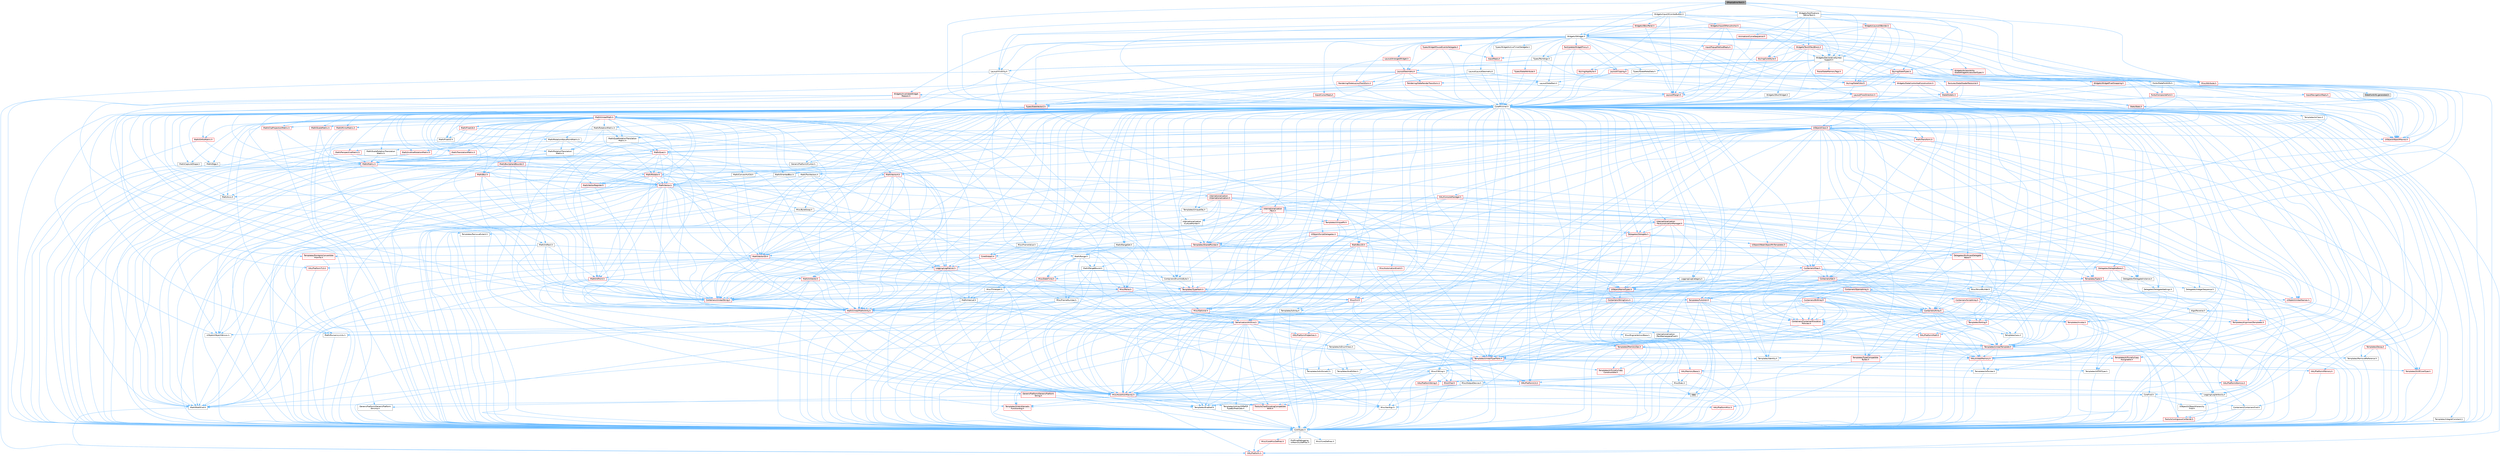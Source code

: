 digraph "SPopUpErrorText.h"
{
 // INTERACTIVE_SVG=YES
 // LATEX_PDF_SIZE
  bgcolor="transparent";
  edge [fontname=Helvetica,fontsize=10,labelfontname=Helvetica,labelfontsize=10];
  node [fontname=Helvetica,fontsize=10,shape=box,height=0.2,width=0.4];
  Node1 [id="Node000001",label="SPopUpErrorText.h",height=0.2,width=0.4,color="gray40", fillcolor="grey60", style="filled", fontcolor="black",tooltip=" "];
  Node1 -> Node2 [id="edge1_Node000001_Node000002",color="steelblue1",style="solid",tooltip=" "];
  Node2 [id="Node000002",label="CoreMinimal.h",height=0.2,width=0.4,color="grey40", fillcolor="white", style="filled",URL="$d7/d67/CoreMinimal_8h.html",tooltip=" "];
  Node2 -> Node3 [id="edge2_Node000002_Node000003",color="steelblue1",style="solid",tooltip=" "];
  Node3 [id="Node000003",label="CoreTypes.h",height=0.2,width=0.4,color="grey40", fillcolor="white", style="filled",URL="$dc/dec/CoreTypes_8h.html",tooltip=" "];
  Node3 -> Node4 [id="edge3_Node000003_Node000004",color="steelblue1",style="solid",tooltip=" "];
  Node4 [id="Node000004",label="HAL/Platform.h",height=0.2,width=0.4,color="red", fillcolor="#FFF0F0", style="filled",URL="$d9/dd0/Platform_8h.html",tooltip=" "];
  Node3 -> Node14 [id="edge4_Node000003_Node000014",color="steelblue1",style="solid",tooltip=" "];
  Node14 [id="Node000014",label="ProfilingDebugging\l/UMemoryDefines.h",height=0.2,width=0.4,color="grey40", fillcolor="white", style="filled",URL="$d2/da2/UMemoryDefines_8h.html",tooltip=" "];
  Node3 -> Node15 [id="edge5_Node000003_Node000015",color="steelblue1",style="solid",tooltip=" "];
  Node15 [id="Node000015",label="Misc/CoreMiscDefines.h",height=0.2,width=0.4,color="red", fillcolor="#FFF0F0", style="filled",URL="$da/d38/CoreMiscDefines_8h.html",tooltip=" "];
  Node15 -> Node4 [id="edge6_Node000015_Node000004",color="steelblue1",style="solid",tooltip=" "];
  Node3 -> Node16 [id="edge7_Node000003_Node000016",color="steelblue1",style="solid",tooltip=" "];
  Node16 [id="Node000016",label="Misc/CoreDefines.h",height=0.2,width=0.4,color="grey40", fillcolor="white", style="filled",URL="$d3/dd2/CoreDefines_8h.html",tooltip=" "];
  Node2 -> Node17 [id="edge8_Node000002_Node000017",color="steelblue1",style="solid",tooltip=" "];
  Node17 [id="Node000017",label="CoreFwd.h",height=0.2,width=0.4,color="grey40", fillcolor="white", style="filled",URL="$d1/d1e/CoreFwd_8h.html",tooltip=" "];
  Node17 -> Node3 [id="edge9_Node000017_Node000003",color="steelblue1",style="solid",tooltip=" "];
  Node17 -> Node18 [id="edge10_Node000017_Node000018",color="steelblue1",style="solid",tooltip=" "];
  Node18 [id="Node000018",label="Containers/ContainersFwd.h",height=0.2,width=0.4,color="grey40", fillcolor="white", style="filled",URL="$d4/d0a/ContainersFwd_8h.html",tooltip=" "];
  Node18 -> Node4 [id="edge11_Node000018_Node000004",color="steelblue1",style="solid",tooltip=" "];
  Node18 -> Node3 [id="edge12_Node000018_Node000003",color="steelblue1",style="solid",tooltip=" "];
  Node18 -> Node19 [id="edge13_Node000018_Node000019",color="steelblue1",style="solid",tooltip=" "];
  Node19 [id="Node000019",label="Traits/IsContiguousContainer.h",height=0.2,width=0.4,color="red", fillcolor="#FFF0F0", style="filled",URL="$d5/d3c/IsContiguousContainer_8h.html",tooltip=" "];
  Node19 -> Node3 [id="edge14_Node000019_Node000003",color="steelblue1",style="solid",tooltip=" "];
  Node17 -> Node22 [id="edge15_Node000017_Node000022",color="steelblue1",style="solid",tooltip=" "];
  Node22 [id="Node000022",label="Math/MathFwd.h",height=0.2,width=0.4,color="grey40", fillcolor="white", style="filled",URL="$d2/d10/MathFwd_8h.html",tooltip=" "];
  Node22 -> Node4 [id="edge16_Node000022_Node000004",color="steelblue1",style="solid",tooltip=" "];
  Node17 -> Node23 [id="edge17_Node000017_Node000023",color="steelblue1",style="solid",tooltip=" "];
  Node23 [id="Node000023",label="UObject/UObjectHierarchy\lFwd.h",height=0.2,width=0.4,color="grey40", fillcolor="white", style="filled",URL="$d3/d13/UObjectHierarchyFwd_8h.html",tooltip=" "];
  Node2 -> Node23 [id="edge18_Node000002_Node000023",color="steelblue1",style="solid",tooltip=" "];
  Node2 -> Node18 [id="edge19_Node000002_Node000018",color="steelblue1",style="solid",tooltip=" "];
  Node2 -> Node24 [id="edge20_Node000002_Node000024",color="steelblue1",style="solid",tooltip=" "];
  Node24 [id="Node000024",label="Misc/VarArgs.h",height=0.2,width=0.4,color="grey40", fillcolor="white", style="filled",URL="$d5/d6f/VarArgs_8h.html",tooltip=" "];
  Node24 -> Node3 [id="edge21_Node000024_Node000003",color="steelblue1",style="solid",tooltip=" "];
  Node2 -> Node25 [id="edge22_Node000002_Node000025",color="steelblue1",style="solid",tooltip=" "];
  Node25 [id="Node000025",label="Logging/LogVerbosity.h",height=0.2,width=0.4,color="grey40", fillcolor="white", style="filled",URL="$d2/d8f/LogVerbosity_8h.html",tooltip=" "];
  Node25 -> Node3 [id="edge23_Node000025_Node000003",color="steelblue1",style="solid",tooltip=" "];
  Node2 -> Node26 [id="edge24_Node000002_Node000026",color="steelblue1",style="solid",tooltip=" "];
  Node26 [id="Node000026",label="Misc/OutputDevice.h",height=0.2,width=0.4,color="grey40", fillcolor="white", style="filled",URL="$d7/d32/OutputDevice_8h.html",tooltip=" "];
  Node26 -> Node17 [id="edge25_Node000026_Node000017",color="steelblue1",style="solid",tooltip=" "];
  Node26 -> Node3 [id="edge26_Node000026_Node000003",color="steelblue1",style="solid",tooltip=" "];
  Node26 -> Node25 [id="edge27_Node000026_Node000025",color="steelblue1",style="solid",tooltip=" "];
  Node26 -> Node24 [id="edge28_Node000026_Node000024",color="steelblue1",style="solid",tooltip=" "];
  Node26 -> Node27 [id="edge29_Node000026_Node000027",color="steelblue1",style="solid",tooltip=" "];
  Node27 [id="Node000027",label="Templates/IsArrayOrRefOf\lTypeByPredicate.h",height=0.2,width=0.4,color="grey40", fillcolor="white", style="filled",URL="$d6/da1/IsArrayOrRefOfTypeByPredicate_8h.html",tooltip=" "];
  Node27 -> Node3 [id="edge30_Node000027_Node000003",color="steelblue1",style="solid",tooltip=" "];
  Node26 -> Node28 [id="edge31_Node000026_Node000028",color="steelblue1",style="solid",tooltip=" "];
  Node28 [id="Node000028",label="Templates/IsValidVariadic\lFunctionArg.h",height=0.2,width=0.4,color="red", fillcolor="#FFF0F0", style="filled",URL="$d0/dc8/IsValidVariadicFunctionArg_8h.html",tooltip=" "];
  Node28 -> Node3 [id="edge32_Node000028_Node000003",color="steelblue1",style="solid",tooltip=" "];
  Node26 -> Node30 [id="edge33_Node000026_Node000030",color="steelblue1",style="solid",tooltip=" "];
  Node30 [id="Node000030",label="Traits/IsCharEncodingCompatible\lWith.h",height=0.2,width=0.4,color="red", fillcolor="#FFF0F0", style="filled",URL="$df/dd1/IsCharEncodingCompatibleWith_8h.html",tooltip=" "];
  Node2 -> Node32 [id="edge34_Node000002_Node000032",color="steelblue1",style="solid",tooltip=" "];
  Node32 [id="Node000032",label="HAL/PlatformCrt.h",height=0.2,width=0.4,color="red", fillcolor="#FFF0F0", style="filled",URL="$d8/d75/PlatformCrt_8h.html",tooltip=" "];
  Node32 -> Node33 [id="edge35_Node000032_Node000033",color="steelblue1",style="solid",tooltip=" "];
  Node33 [id="Node000033",label="new",height=0.2,width=0.4,color="grey60", fillcolor="#E0E0E0", style="filled",tooltip=" "];
  Node2 -> Node42 [id="edge36_Node000002_Node000042",color="steelblue1",style="solid",tooltip=" "];
  Node42 [id="Node000042",label="HAL/PlatformMisc.h",height=0.2,width=0.4,color="red", fillcolor="#FFF0F0", style="filled",URL="$d0/df5/PlatformMisc_8h.html",tooltip=" "];
  Node42 -> Node3 [id="edge37_Node000042_Node000003",color="steelblue1",style="solid",tooltip=" "];
  Node2 -> Node61 [id="edge38_Node000002_Node000061",color="steelblue1",style="solid",tooltip=" "];
  Node61 [id="Node000061",label="Misc/AssertionMacros.h",height=0.2,width=0.4,color="red", fillcolor="#FFF0F0", style="filled",URL="$d0/dfa/AssertionMacros_8h.html",tooltip=" "];
  Node61 -> Node3 [id="edge39_Node000061_Node000003",color="steelblue1",style="solid",tooltip=" "];
  Node61 -> Node4 [id="edge40_Node000061_Node000004",color="steelblue1",style="solid",tooltip=" "];
  Node61 -> Node42 [id="edge41_Node000061_Node000042",color="steelblue1",style="solid",tooltip=" "];
  Node61 -> Node62 [id="edge42_Node000061_Node000062",color="steelblue1",style="solid",tooltip=" "];
  Node62 [id="Node000062",label="Templates/EnableIf.h",height=0.2,width=0.4,color="grey40", fillcolor="white", style="filled",URL="$d7/d60/EnableIf_8h.html",tooltip=" "];
  Node62 -> Node3 [id="edge43_Node000062_Node000003",color="steelblue1",style="solid",tooltip=" "];
  Node61 -> Node27 [id="edge44_Node000061_Node000027",color="steelblue1",style="solid",tooltip=" "];
  Node61 -> Node28 [id="edge45_Node000061_Node000028",color="steelblue1",style="solid",tooltip=" "];
  Node61 -> Node30 [id="edge46_Node000061_Node000030",color="steelblue1",style="solid",tooltip=" "];
  Node61 -> Node24 [id="edge47_Node000061_Node000024",color="steelblue1",style="solid",tooltip=" "];
  Node2 -> Node70 [id="edge48_Node000002_Node000070",color="steelblue1",style="solid",tooltip=" "];
  Node70 [id="Node000070",label="Templates/IsPointer.h",height=0.2,width=0.4,color="grey40", fillcolor="white", style="filled",URL="$d7/d05/IsPointer_8h.html",tooltip=" "];
  Node70 -> Node3 [id="edge49_Node000070_Node000003",color="steelblue1",style="solid",tooltip=" "];
  Node2 -> Node71 [id="edge50_Node000002_Node000071",color="steelblue1",style="solid",tooltip=" "];
  Node71 [id="Node000071",label="HAL/PlatformMemory.h",height=0.2,width=0.4,color="red", fillcolor="#FFF0F0", style="filled",URL="$de/d68/PlatformMemory_8h.html",tooltip=" "];
  Node71 -> Node3 [id="edge51_Node000071_Node000003",color="steelblue1",style="solid",tooltip=" "];
  Node2 -> Node54 [id="edge52_Node000002_Node000054",color="steelblue1",style="solid",tooltip=" "];
  Node54 [id="Node000054",label="HAL/PlatformAtomics.h",height=0.2,width=0.4,color="red", fillcolor="#FFF0F0", style="filled",URL="$d3/d36/PlatformAtomics_8h.html",tooltip=" "];
  Node54 -> Node3 [id="edge53_Node000054_Node000003",color="steelblue1",style="solid",tooltip=" "];
  Node2 -> Node76 [id="edge54_Node000002_Node000076",color="steelblue1",style="solid",tooltip=" "];
  Node76 [id="Node000076",label="Misc/Exec.h",height=0.2,width=0.4,color="grey40", fillcolor="white", style="filled",URL="$de/ddb/Exec_8h.html",tooltip=" "];
  Node76 -> Node3 [id="edge55_Node000076_Node000003",color="steelblue1",style="solid",tooltip=" "];
  Node76 -> Node61 [id="edge56_Node000076_Node000061",color="steelblue1",style="solid",tooltip=" "];
  Node2 -> Node77 [id="edge57_Node000002_Node000077",color="steelblue1",style="solid",tooltip=" "];
  Node77 [id="Node000077",label="HAL/MemoryBase.h",height=0.2,width=0.4,color="red", fillcolor="#FFF0F0", style="filled",URL="$d6/d9f/MemoryBase_8h.html",tooltip=" "];
  Node77 -> Node3 [id="edge58_Node000077_Node000003",color="steelblue1",style="solid",tooltip=" "];
  Node77 -> Node54 [id="edge59_Node000077_Node000054",color="steelblue1",style="solid",tooltip=" "];
  Node77 -> Node32 [id="edge60_Node000077_Node000032",color="steelblue1",style="solid",tooltip=" "];
  Node77 -> Node76 [id="edge61_Node000077_Node000076",color="steelblue1",style="solid",tooltip=" "];
  Node77 -> Node26 [id="edge62_Node000077_Node000026",color="steelblue1",style="solid",tooltip=" "];
  Node2 -> Node87 [id="edge63_Node000002_Node000087",color="steelblue1",style="solid",tooltip=" "];
  Node87 [id="Node000087",label="HAL/UnrealMemory.h",height=0.2,width=0.4,color="red", fillcolor="#FFF0F0", style="filled",URL="$d9/d96/UnrealMemory_8h.html",tooltip=" "];
  Node87 -> Node3 [id="edge64_Node000087_Node000003",color="steelblue1",style="solid",tooltip=" "];
  Node87 -> Node77 [id="edge65_Node000087_Node000077",color="steelblue1",style="solid",tooltip=" "];
  Node87 -> Node71 [id="edge66_Node000087_Node000071",color="steelblue1",style="solid",tooltip=" "];
  Node87 -> Node70 [id="edge67_Node000087_Node000070",color="steelblue1",style="solid",tooltip=" "];
  Node2 -> Node89 [id="edge68_Node000002_Node000089",color="steelblue1",style="solid",tooltip=" "];
  Node89 [id="Node000089",label="Templates/IsArithmetic.h",height=0.2,width=0.4,color="grey40", fillcolor="white", style="filled",URL="$d2/d5d/IsArithmetic_8h.html",tooltip=" "];
  Node89 -> Node3 [id="edge69_Node000089_Node000003",color="steelblue1",style="solid",tooltip=" "];
  Node2 -> Node83 [id="edge70_Node000002_Node000083",color="steelblue1",style="solid",tooltip=" "];
  Node83 [id="Node000083",label="Templates/AndOrNot.h",height=0.2,width=0.4,color="grey40", fillcolor="white", style="filled",URL="$db/d0a/AndOrNot_8h.html",tooltip=" "];
  Node83 -> Node3 [id="edge71_Node000083_Node000003",color="steelblue1",style="solid",tooltip=" "];
  Node2 -> Node90 [id="edge72_Node000002_Node000090",color="steelblue1",style="solid",tooltip=" "];
  Node90 [id="Node000090",label="Templates/IsPODType.h",height=0.2,width=0.4,color="grey40", fillcolor="white", style="filled",URL="$d7/db1/IsPODType_8h.html",tooltip=" "];
  Node90 -> Node3 [id="edge73_Node000090_Node000003",color="steelblue1",style="solid",tooltip=" "];
  Node2 -> Node91 [id="edge74_Node000002_Node000091",color="steelblue1",style="solid",tooltip=" "];
  Node91 [id="Node000091",label="Templates/IsUECoreType.h",height=0.2,width=0.4,color="red", fillcolor="#FFF0F0", style="filled",URL="$d1/db8/IsUECoreType_8h.html",tooltip=" "];
  Node91 -> Node3 [id="edge75_Node000091_Node000003",color="steelblue1",style="solid",tooltip=" "];
  Node2 -> Node84 [id="edge76_Node000002_Node000084",color="steelblue1",style="solid",tooltip=" "];
  Node84 [id="Node000084",label="Templates/IsTriviallyCopy\lConstructible.h",height=0.2,width=0.4,color="red", fillcolor="#FFF0F0", style="filled",URL="$d3/d78/IsTriviallyCopyConstructible_8h.html",tooltip=" "];
  Node84 -> Node3 [id="edge77_Node000084_Node000003",color="steelblue1",style="solid",tooltip=" "];
  Node2 -> Node92 [id="edge78_Node000002_Node000092",color="steelblue1",style="solid",tooltip=" "];
  Node92 [id="Node000092",label="Templates/UnrealTypeTraits.h",height=0.2,width=0.4,color="red", fillcolor="#FFF0F0", style="filled",URL="$d2/d2d/UnrealTypeTraits_8h.html",tooltip=" "];
  Node92 -> Node3 [id="edge79_Node000092_Node000003",color="steelblue1",style="solid",tooltip=" "];
  Node92 -> Node70 [id="edge80_Node000092_Node000070",color="steelblue1",style="solid",tooltip=" "];
  Node92 -> Node61 [id="edge81_Node000092_Node000061",color="steelblue1",style="solid",tooltip=" "];
  Node92 -> Node83 [id="edge82_Node000092_Node000083",color="steelblue1",style="solid",tooltip=" "];
  Node92 -> Node62 [id="edge83_Node000092_Node000062",color="steelblue1",style="solid",tooltip=" "];
  Node92 -> Node89 [id="edge84_Node000092_Node000089",color="steelblue1",style="solid",tooltip=" "];
  Node92 -> Node90 [id="edge85_Node000092_Node000090",color="steelblue1",style="solid",tooltip=" "];
  Node92 -> Node91 [id="edge86_Node000092_Node000091",color="steelblue1",style="solid",tooltip=" "];
  Node92 -> Node84 [id="edge87_Node000092_Node000084",color="steelblue1",style="solid",tooltip=" "];
  Node2 -> Node62 [id="edge88_Node000002_Node000062",color="steelblue1",style="solid",tooltip=" "];
  Node2 -> Node94 [id="edge89_Node000002_Node000094",color="steelblue1",style="solid",tooltip=" "];
  Node94 [id="Node000094",label="Templates/RemoveReference.h",height=0.2,width=0.4,color="grey40", fillcolor="white", style="filled",URL="$da/dbe/RemoveReference_8h.html",tooltip=" "];
  Node94 -> Node3 [id="edge90_Node000094_Node000003",color="steelblue1",style="solid",tooltip=" "];
  Node2 -> Node95 [id="edge91_Node000002_Node000095",color="steelblue1",style="solid",tooltip=" "];
  Node95 [id="Node000095",label="Templates/IntegralConstant.h",height=0.2,width=0.4,color="grey40", fillcolor="white", style="filled",URL="$db/d1b/IntegralConstant_8h.html",tooltip=" "];
  Node95 -> Node3 [id="edge92_Node000095_Node000003",color="steelblue1",style="solid",tooltip=" "];
  Node2 -> Node96 [id="edge93_Node000002_Node000096",color="steelblue1",style="solid",tooltip=" "];
  Node96 [id="Node000096",label="Templates/IsClass.h",height=0.2,width=0.4,color="grey40", fillcolor="white", style="filled",URL="$db/dcb/IsClass_8h.html",tooltip=" "];
  Node96 -> Node3 [id="edge94_Node000096_Node000003",color="steelblue1",style="solid",tooltip=" "];
  Node2 -> Node97 [id="edge95_Node000002_Node000097",color="steelblue1",style="solid",tooltip=" "];
  Node97 [id="Node000097",label="Templates/TypeCompatible\lBytes.h",height=0.2,width=0.4,color="red", fillcolor="#FFF0F0", style="filled",URL="$df/d0a/TypeCompatibleBytes_8h.html",tooltip=" "];
  Node97 -> Node3 [id="edge96_Node000097_Node000003",color="steelblue1",style="solid",tooltip=" "];
  Node97 -> Node33 [id="edge97_Node000097_Node000033",color="steelblue1",style="solid",tooltip=" "];
  Node2 -> Node19 [id="edge98_Node000002_Node000019",color="steelblue1",style="solid",tooltip=" "];
  Node2 -> Node98 [id="edge99_Node000002_Node000098",color="steelblue1",style="solid",tooltip=" "];
  Node98 [id="Node000098",label="Templates/UnrealTemplate.h",height=0.2,width=0.4,color="red", fillcolor="#FFF0F0", style="filled",URL="$d4/d24/UnrealTemplate_8h.html",tooltip=" "];
  Node98 -> Node3 [id="edge100_Node000098_Node000003",color="steelblue1",style="solid",tooltip=" "];
  Node98 -> Node70 [id="edge101_Node000098_Node000070",color="steelblue1",style="solid",tooltip=" "];
  Node98 -> Node87 [id="edge102_Node000098_Node000087",color="steelblue1",style="solid",tooltip=" "];
  Node98 -> Node92 [id="edge103_Node000098_Node000092",color="steelblue1",style="solid",tooltip=" "];
  Node98 -> Node94 [id="edge104_Node000098_Node000094",color="steelblue1",style="solid",tooltip=" "];
  Node98 -> Node97 [id="edge105_Node000098_Node000097",color="steelblue1",style="solid",tooltip=" "];
  Node98 -> Node65 [id="edge106_Node000098_Node000065",color="steelblue1",style="solid",tooltip=" "];
  Node65 [id="Node000065",label="Templates/Identity.h",height=0.2,width=0.4,color="grey40", fillcolor="white", style="filled",URL="$d0/dd5/Identity_8h.html",tooltip=" "];
  Node98 -> Node19 [id="edge107_Node000098_Node000019",color="steelblue1",style="solid",tooltip=" "];
  Node2 -> Node47 [id="edge108_Node000002_Node000047",color="steelblue1",style="solid",tooltip=" "];
  Node47 [id="Node000047",label="Math/NumericLimits.h",height=0.2,width=0.4,color="grey40", fillcolor="white", style="filled",URL="$df/d1b/NumericLimits_8h.html",tooltip=" "];
  Node47 -> Node3 [id="edge109_Node000047_Node000003",color="steelblue1",style="solid",tooltip=" "];
  Node2 -> Node102 [id="edge110_Node000002_Node000102",color="steelblue1",style="solid",tooltip=" "];
  Node102 [id="Node000102",label="HAL/PlatformMath.h",height=0.2,width=0.4,color="red", fillcolor="#FFF0F0", style="filled",URL="$dc/d53/PlatformMath_8h.html",tooltip=" "];
  Node102 -> Node3 [id="edge111_Node000102_Node000003",color="steelblue1",style="solid",tooltip=" "];
  Node2 -> Node85 [id="edge112_Node000002_Node000085",color="steelblue1",style="solid",tooltip=" "];
  Node85 [id="Node000085",label="Templates/IsTriviallyCopy\lAssignable.h",height=0.2,width=0.4,color="red", fillcolor="#FFF0F0", style="filled",URL="$d2/df2/IsTriviallyCopyAssignable_8h.html",tooltip=" "];
  Node85 -> Node3 [id="edge113_Node000085_Node000003",color="steelblue1",style="solid",tooltip=" "];
  Node2 -> Node110 [id="edge114_Node000002_Node000110",color="steelblue1",style="solid",tooltip=" "];
  Node110 [id="Node000110",label="Templates/MemoryOps.h",height=0.2,width=0.4,color="red", fillcolor="#FFF0F0", style="filled",URL="$db/dea/MemoryOps_8h.html",tooltip=" "];
  Node110 -> Node3 [id="edge115_Node000110_Node000003",color="steelblue1",style="solid",tooltip=" "];
  Node110 -> Node87 [id="edge116_Node000110_Node000087",color="steelblue1",style="solid",tooltip=" "];
  Node110 -> Node85 [id="edge117_Node000110_Node000085",color="steelblue1",style="solid",tooltip=" "];
  Node110 -> Node84 [id="edge118_Node000110_Node000084",color="steelblue1",style="solid",tooltip=" "];
  Node110 -> Node92 [id="edge119_Node000110_Node000092",color="steelblue1",style="solid",tooltip=" "];
  Node110 -> Node33 [id="edge120_Node000110_Node000033",color="steelblue1",style="solid",tooltip=" "];
  Node2 -> Node111 [id="edge121_Node000002_Node000111",color="steelblue1",style="solid",tooltip=" "];
  Node111 [id="Node000111",label="Containers/ContainerAllocation\lPolicies.h",height=0.2,width=0.4,color="red", fillcolor="#FFF0F0", style="filled",URL="$d7/dff/ContainerAllocationPolicies_8h.html",tooltip=" "];
  Node111 -> Node3 [id="edge122_Node000111_Node000003",color="steelblue1",style="solid",tooltip=" "];
  Node111 -> Node111 [id="edge123_Node000111_Node000111",color="steelblue1",style="solid",tooltip=" "];
  Node111 -> Node102 [id="edge124_Node000111_Node000102",color="steelblue1",style="solid",tooltip=" "];
  Node111 -> Node87 [id="edge125_Node000111_Node000087",color="steelblue1",style="solid",tooltip=" "];
  Node111 -> Node47 [id="edge126_Node000111_Node000047",color="steelblue1",style="solid",tooltip=" "];
  Node111 -> Node61 [id="edge127_Node000111_Node000061",color="steelblue1",style="solid",tooltip=" "];
  Node111 -> Node110 [id="edge128_Node000111_Node000110",color="steelblue1",style="solid",tooltip=" "];
  Node111 -> Node97 [id="edge129_Node000111_Node000097",color="steelblue1",style="solid",tooltip=" "];
  Node2 -> Node114 [id="edge130_Node000002_Node000114",color="steelblue1",style="solid",tooltip=" "];
  Node114 [id="Node000114",label="Templates/IsEnumClass.h",height=0.2,width=0.4,color="grey40", fillcolor="white", style="filled",URL="$d7/d15/IsEnumClass_8h.html",tooltip=" "];
  Node114 -> Node3 [id="edge131_Node000114_Node000003",color="steelblue1",style="solid",tooltip=" "];
  Node114 -> Node83 [id="edge132_Node000114_Node000083",color="steelblue1",style="solid",tooltip=" "];
  Node2 -> Node115 [id="edge133_Node000002_Node000115",color="steelblue1",style="solid",tooltip=" "];
  Node115 [id="Node000115",label="HAL/PlatformProperties.h",height=0.2,width=0.4,color="red", fillcolor="#FFF0F0", style="filled",URL="$d9/db0/PlatformProperties_8h.html",tooltip=" "];
  Node115 -> Node3 [id="edge134_Node000115_Node000003",color="steelblue1",style="solid",tooltip=" "];
  Node2 -> Node118 [id="edge135_Node000002_Node000118",color="steelblue1",style="solid",tooltip=" "];
  Node118 [id="Node000118",label="Misc/EngineVersionBase.h",height=0.2,width=0.4,color="grey40", fillcolor="white", style="filled",URL="$d5/d2b/EngineVersionBase_8h.html",tooltip=" "];
  Node118 -> Node3 [id="edge136_Node000118_Node000003",color="steelblue1",style="solid",tooltip=" "];
  Node2 -> Node119 [id="edge137_Node000002_Node000119",color="steelblue1",style="solid",tooltip=" "];
  Node119 [id="Node000119",label="Internationalization\l/TextNamespaceFwd.h",height=0.2,width=0.4,color="grey40", fillcolor="white", style="filled",URL="$d8/d97/TextNamespaceFwd_8h.html",tooltip=" "];
  Node119 -> Node3 [id="edge138_Node000119_Node000003",color="steelblue1",style="solid",tooltip=" "];
  Node2 -> Node120 [id="edge139_Node000002_Node000120",color="steelblue1",style="solid",tooltip=" "];
  Node120 [id="Node000120",label="Serialization/Archive.h",height=0.2,width=0.4,color="red", fillcolor="#FFF0F0", style="filled",URL="$d7/d3b/Archive_8h.html",tooltip=" "];
  Node120 -> Node17 [id="edge140_Node000120_Node000017",color="steelblue1",style="solid",tooltip=" "];
  Node120 -> Node3 [id="edge141_Node000120_Node000003",color="steelblue1",style="solid",tooltip=" "];
  Node120 -> Node115 [id="edge142_Node000120_Node000115",color="steelblue1",style="solid",tooltip=" "];
  Node120 -> Node119 [id="edge143_Node000120_Node000119",color="steelblue1",style="solid",tooltip=" "];
  Node120 -> Node22 [id="edge144_Node000120_Node000022",color="steelblue1",style="solid",tooltip=" "];
  Node120 -> Node61 [id="edge145_Node000120_Node000061",color="steelblue1",style="solid",tooltip=" "];
  Node120 -> Node118 [id="edge146_Node000120_Node000118",color="steelblue1",style="solid",tooltip=" "];
  Node120 -> Node24 [id="edge147_Node000120_Node000024",color="steelblue1",style="solid",tooltip=" "];
  Node120 -> Node62 [id="edge148_Node000120_Node000062",color="steelblue1",style="solid",tooltip=" "];
  Node120 -> Node27 [id="edge149_Node000120_Node000027",color="steelblue1",style="solid",tooltip=" "];
  Node120 -> Node114 [id="edge150_Node000120_Node000114",color="steelblue1",style="solid",tooltip=" "];
  Node120 -> Node28 [id="edge151_Node000120_Node000028",color="steelblue1",style="solid",tooltip=" "];
  Node120 -> Node98 [id="edge152_Node000120_Node000098",color="steelblue1",style="solid",tooltip=" "];
  Node120 -> Node30 [id="edge153_Node000120_Node000030",color="steelblue1",style="solid",tooltip=" "];
  Node120 -> Node123 [id="edge154_Node000120_Node000123",color="steelblue1",style="solid",tooltip=" "];
  Node123 [id="Node000123",label="UObject/ObjectVersion.h",height=0.2,width=0.4,color="grey40", fillcolor="white", style="filled",URL="$da/d63/ObjectVersion_8h.html",tooltip=" "];
  Node123 -> Node3 [id="edge155_Node000123_Node000003",color="steelblue1",style="solid",tooltip=" "];
  Node2 -> Node124 [id="edge156_Node000002_Node000124",color="steelblue1",style="solid",tooltip=" "];
  Node124 [id="Node000124",label="Templates/Less.h",height=0.2,width=0.4,color="grey40", fillcolor="white", style="filled",URL="$de/dc8/Less_8h.html",tooltip=" "];
  Node124 -> Node3 [id="edge157_Node000124_Node000003",color="steelblue1",style="solid",tooltip=" "];
  Node124 -> Node98 [id="edge158_Node000124_Node000098",color="steelblue1",style="solid",tooltip=" "];
  Node2 -> Node125 [id="edge159_Node000002_Node000125",color="steelblue1",style="solid",tooltip=" "];
  Node125 [id="Node000125",label="Templates/Sorting.h",height=0.2,width=0.4,color="red", fillcolor="#FFF0F0", style="filled",URL="$d3/d9e/Sorting_8h.html",tooltip=" "];
  Node125 -> Node3 [id="edge160_Node000125_Node000003",color="steelblue1",style="solid",tooltip=" "];
  Node125 -> Node102 [id="edge161_Node000125_Node000102",color="steelblue1",style="solid",tooltip=" "];
  Node125 -> Node124 [id="edge162_Node000125_Node000124",color="steelblue1",style="solid",tooltip=" "];
  Node2 -> Node136 [id="edge163_Node000002_Node000136",color="steelblue1",style="solid",tooltip=" "];
  Node136 [id="Node000136",label="Misc/Char.h",height=0.2,width=0.4,color="red", fillcolor="#FFF0F0", style="filled",URL="$d0/d58/Char_8h.html",tooltip=" "];
  Node136 -> Node3 [id="edge164_Node000136_Node000003",color="steelblue1",style="solid",tooltip=" "];
  Node2 -> Node139 [id="edge165_Node000002_Node000139",color="steelblue1",style="solid",tooltip=" "];
  Node139 [id="Node000139",label="GenericPlatform/GenericPlatform\lStricmp.h",height=0.2,width=0.4,color="grey40", fillcolor="white", style="filled",URL="$d2/d86/GenericPlatformStricmp_8h.html",tooltip=" "];
  Node139 -> Node3 [id="edge166_Node000139_Node000003",color="steelblue1",style="solid",tooltip=" "];
  Node2 -> Node140 [id="edge167_Node000002_Node000140",color="steelblue1",style="solid",tooltip=" "];
  Node140 [id="Node000140",label="GenericPlatform/GenericPlatform\lString.h",height=0.2,width=0.4,color="red", fillcolor="#FFF0F0", style="filled",URL="$dd/d20/GenericPlatformString_8h.html",tooltip=" "];
  Node140 -> Node3 [id="edge168_Node000140_Node000003",color="steelblue1",style="solid",tooltip=" "];
  Node140 -> Node139 [id="edge169_Node000140_Node000139",color="steelblue1",style="solid",tooltip=" "];
  Node140 -> Node62 [id="edge170_Node000140_Node000062",color="steelblue1",style="solid",tooltip=" "];
  Node140 -> Node30 [id="edge171_Node000140_Node000030",color="steelblue1",style="solid",tooltip=" "];
  Node2 -> Node73 [id="edge172_Node000002_Node000073",color="steelblue1",style="solid",tooltip=" "];
  Node73 [id="Node000073",label="HAL/PlatformString.h",height=0.2,width=0.4,color="red", fillcolor="#FFF0F0", style="filled",URL="$db/db5/PlatformString_8h.html",tooltip=" "];
  Node73 -> Node3 [id="edge173_Node000073_Node000003",color="steelblue1",style="solid",tooltip=" "];
  Node2 -> Node143 [id="edge174_Node000002_Node000143",color="steelblue1",style="solid",tooltip=" "];
  Node143 [id="Node000143",label="Misc/CString.h",height=0.2,width=0.4,color="grey40", fillcolor="white", style="filled",URL="$d2/d49/CString_8h.html",tooltip=" "];
  Node143 -> Node3 [id="edge175_Node000143_Node000003",color="steelblue1",style="solid",tooltip=" "];
  Node143 -> Node32 [id="edge176_Node000143_Node000032",color="steelblue1",style="solid",tooltip=" "];
  Node143 -> Node73 [id="edge177_Node000143_Node000073",color="steelblue1",style="solid",tooltip=" "];
  Node143 -> Node61 [id="edge178_Node000143_Node000061",color="steelblue1",style="solid",tooltip=" "];
  Node143 -> Node136 [id="edge179_Node000143_Node000136",color="steelblue1",style="solid",tooltip=" "];
  Node143 -> Node24 [id="edge180_Node000143_Node000024",color="steelblue1",style="solid",tooltip=" "];
  Node143 -> Node27 [id="edge181_Node000143_Node000027",color="steelblue1",style="solid",tooltip=" "];
  Node143 -> Node28 [id="edge182_Node000143_Node000028",color="steelblue1",style="solid",tooltip=" "];
  Node143 -> Node30 [id="edge183_Node000143_Node000030",color="steelblue1",style="solid",tooltip=" "];
  Node2 -> Node144 [id="edge184_Node000002_Node000144",color="steelblue1",style="solid",tooltip=" "];
  Node144 [id="Node000144",label="Misc/Crc.h",height=0.2,width=0.4,color="red", fillcolor="#FFF0F0", style="filled",URL="$d4/dd2/Crc_8h.html",tooltip=" "];
  Node144 -> Node3 [id="edge185_Node000144_Node000003",color="steelblue1",style="solid",tooltip=" "];
  Node144 -> Node73 [id="edge186_Node000144_Node000073",color="steelblue1",style="solid",tooltip=" "];
  Node144 -> Node61 [id="edge187_Node000144_Node000061",color="steelblue1",style="solid",tooltip=" "];
  Node144 -> Node143 [id="edge188_Node000144_Node000143",color="steelblue1",style="solid",tooltip=" "];
  Node144 -> Node136 [id="edge189_Node000144_Node000136",color="steelblue1",style="solid",tooltip=" "];
  Node144 -> Node92 [id="edge190_Node000144_Node000092",color="steelblue1",style="solid",tooltip=" "];
  Node2 -> Node135 [id="edge191_Node000002_Node000135",color="steelblue1",style="solid",tooltip=" "];
  Node135 [id="Node000135",label="Math/UnrealMathUtility.h",height=0.2,width=0.4,color="red", fillcolor="#FFF0F0", style="filled",URL="$db/db8/UnrealMathUtility_8h.html",tooltip=" "];
  Node135 -> Node3 [id="edge192_Node000135_Node000003",color="steelblue1",style="solid",tooltip=" "];
  Node135 -> Node61 [id="edge193_Node000135_Node000061",color="steelblue1",style="solid",tooltip=" "];
  Node135 -> Node102 [id="edge194_Node000135_Node000102",color="steelblue1",style="solid",tooltip=" "];
  Node135 -> Node22 [id="edge195_Node000135_Node000022",color="steelblue1",style="solid",tooltip=" "];
  Node135 -> Node65 [id="edge196_Node000135_Node000065",color="steelblue1",style="solid",tooltip=" "];
  Node2 -> Node145 [id="edge197_Node000002_Node000145",color="steelblue1",style="solid",tooltip=" "];
  Node145 [id="Node000145",label="Containers/UnrealString.h",height=0.2,width=0.4,color="red", fillcolor="#FFF0F0", style="filled",URL="$d5/dba/UnrealString_8h.html",tooltip=" "];
  Node2 -> Node149 [id="edge198_Node000002_Node000149",color="steelblue1",style="solid",tooltip=" "];
  Node149 [id="Node000149",label="Containers/Array.h",height=0.2,width=0.4,color="red", fillcolor="#FFF0F0", style="filled",URL="$df/dd0/Array_8h.html",tooltip=" "];
  Node149 -> Node3 [id="edge199_Node000149_Node000003",color="steelblue1",style="solid",tooltip=" "];
  Node149 -> Node61 [id="edge200_Node000149_Node000061",color="steelblue1",style="solid",tooltip=" "];
  Node149 -> Node87 [id="edge201_Node000149_Node000087",color="steelblue1",style="solid",tooltip=" "];
  Node149 -> Node92 [id="edge202_Node000149_Node000092",color="steelblue1",style="solid",tooltip=" "];
  Node149 -> Node98 [id="edge203_Node000149_Node000098",color="steelblue1",style="solid",tooltip=" "];
  Node149 -> Node111 [id="edge204_Node000149_Node000111",color="steelblue1",style="solid",tooltip=" "];
  Node149 -> Node120 [id="edge205_Node000149_Node000120",color="steelblue1",style="solid",tooltip=" "];
  Node149 -> Node128 [id="edge206_Node000149_Node000128",color="steelblue1",style="solid",tooltip=" "];
  Node128 [id="Node000128",label="Templates/Invoke.h",height=0.2,width=0.4,color="red", fillcolor="#FFF0F0", style="filled",URL="$d7/deb/Invoke_8h.html",tooltip=" "];
  Node128 -> Node3 [id="edge207_Node000128_Node000003",color="steelblue1",style="solid",tooltip=" "];
  Node128 -> Node98 [id="edge208_Node000128_Node000098",color="steelblue1",style="solid",tooltip=" "];
  Node149 -> Node124 [id="edge209_Node000149_Node000124",color="steelblue1",style="solid",tooltip=" "];
  Node149 -> Node125 [id="edge210_Node000149_Node000125",color="steelblue1",style="solid",tooltip=" "];
  Node149 -> Node172 [id="edge211_Node000149_Node000172",color="steelblue1",style="solid",tooltip=" "];
  Node172 [id="Node000172",label="Templates/AlignmentTemplates.h",height=0.2,width=0.4,color="red", fillcolor="#FFF0F0", style="filled",URL="$dd/d32/AlignmentTemplates_8h.html",tooltip=" "];
  Node172 -> Node3 [id="edge212_Node000172_Node000003",color="steelblue1",style="solid",tooltip=" "];
  Node172 -> Node70 [id="edge213_Node000172_Node000070",color="steelblue1",style="solid",tooltip=" "];
  Node2 -> Node173 [id="edge214_Node000002_Node000173",color="steelblue1",style="solid",tooltip=" "];
  Node173 [id="Node000173",label="Misc/FrameNumber.h",height=0.2,width=0.4,color="grey40", fillcolor="white", style="filled",URL="$dd/dbd/FrameNumber_8h.html",tooltip=" "];
  Node173 -> Node3 [id="edge215_Node000173_Node000003",color="steelblue1",style="solid",tooltip=" "];
  Node173 -> Node47 [id="edge216_Node000173_Node000047",color="steelblue1",style="solid",tooltip=" "];
  Node173 -> Node135 [id="edge217_Node000173_Node000135",color="steelblue1",style="solid",tooltip=" "];
  Node173 -> Node62 [id="edge218_Node000173_Node000062",color="steelblue1",style="solid",tooltip=" "];
  Node173 -> Node92 [id="edge219_Node000173_Node000092",color="steelblue1",style="solid",tooltip=" "];
  Node2 -> Node174 [id="edge220_Node000002_Node000174",color="steelblue1",style="solid",tooltip=" "];
  Node174 [id="Node000174",label="Misc/Timespan.h",height=0.2,width=0.4,color="grey40", fillcolor="white", style="filled",URL="$da/dd9/Timespan_8h.html",tooltip=" "];
  Node174 -> Node3 [id="edge221_Node000174_Node000003",color="steelblue1",style="solid",tooltip=" "];
  Node174 -> Node175 [id="edge222_Node000174_Node000175",color="steelblue1",style="solid",tooltip=" "];
  Node175 [id="Node000175",label="Math/Interval.h",height=0.2,width=0.4,color="grey40", fillcolor="white", style="filled",URL="$d1/d55/Interval_8h.html",tooltip=" "];
  Node175 -> Node3 [id="edge223_Node000175_Node000003",color="steelblue1",style="solid",tooltip=" "];
  Node175 -> Node89 [id="edge224_Node000175_Node000089",color="steelblue1",style="solid",tooltip=" "];
  Node175 -> Node92 [id="edge225_Node000175_Node000092",color="steelblue1",style="solid",tooltip=" "];
  Node175 -> Node47 [id="edge226_Node000175_Node000047",color="steelblue1",style="solid",tooltip=" "];
  Node175 -> Node135 [id="edge227_Node000175_Node000135",color="steelblue1",style="solid",tooltip=" "];
  Node174 -> Node135 [id="edge228_Node000174_Node000135",color="steelblue1",style="solid",tooltip=" "];
  Node174 -> Node61 [id="edge229_Node000174_Node000061",color="steelblue1",style="solid",tooltip=" "];
  Node2 -> Node176 [id="edge230_Node000002_Node000176",color="steelblue1",style="solid",tooltip=" "];
  Node176 [id="Node000176",label="Containers/StringConv.h",height=0.2,width=0.4,color="red", fillcolor="#FFF0F0", style="filled",URL="$d3/ddf/StringConv_8h.html",tooltip=" "];
  Node176 -> Node3 [id="edge231_Node000176_Node000003",color="steelblue1",style="solid",tooltip=" "];
  Node176 -> Node61 [id="edge232_Node000176_Node000061",color="steelblue1",style="solid",tooltip=" "];
  Node176 -> Node111 [id="edge233_Node000176_Node000111",color="steelblue1",style="solid",tooltip=" "];
  Node176 -> Node149 [id="edge234_Node000176_Node000149",color="steelblue1",style="solid",tooltip=" "];
  Node176 -> Node143 [id="edge235_Node000176_Node000143",color="steelblue1",style="solid",tooltip=" "];
  Node176 -> Node177 [id="edge236_Node000176_Node000177",color="steelblue1",style="solid",tooltip=" "];
  Node177 [id="Node000177",label="Templates/IsArray.h",height=0.2,width=0.4,color="grey40", fillcolor="white", style="filled",URL="$d8/d8d/IsArray_8h.html",tooltip=" "];
  Node177 -> Node3 [id="edge237_Node000177_Node000003",color="steelblue1",style="solid",tooltip=" "];
  Node176 -> Node98 [id="edge238_Node000176_Node000098",color="steelblue1",style="solid",tooltip=" "];
  Node176 -> Node92 [id="edge239_Node000176_Node000092",color="steelblue1",style="solid",tooltip=" "];
  Node176 -> Node30 [id="edge240_Node000176_Node000030",color="steelblue1",style="solid",tooltip=" "];
  Node176 -> Node19 [id="edge241_Node000176_Node000019",color="steelblue1",style="solid",tooltip=" "];
  Node2 -> Node178 [id="edge242_Node000002_Node000178",color="steelblue1",style="solid",tooltip=" "];
  Node178 [id="Node000178",label="UObject/UnrealNames.h",height=0.2,width=0.4,color="red", fillcolor="#FFF0F0", style="filled",URL="$d8/db1/UnrealNames_8h.html",tooltip=" "];
  Node178 -> Node3 [id="edge243_Node000178_Node000003",color="steelblue1",style="solid",tooltip=" "];
  Node2 -> Node180 [id="edge244_Node000002_Node000180",color="steelblue1",style="solid",tooltip=" "];
  Node180 [id="Node000180",label="UObject/NameTypes.h",height=0.2,width=0.4,color="red", fillcolor="#FFF0F0", style="filled",URL="$d6/d35/NameTypes_8h.html",tooltip=" "];
  Node180 -> Node3 [id="edge245_Node000180_Node000003",color="steelblue1",style="solid",tooltip=" "];
  Node180 -> Node61 [id="edge246_Node000180_Node000061",color="steelblue1",style="solid",tooltip=" "];
  Node180 -> Node87 [id="edge247_Node000180_Node000087",color="steelblue1",style="solid",tooltip=" "];
  Node180 -> Node92 [id="edge248_Node000180_Node000092",color="steelblue1",style="solid",tooltip=" "];
  Node180 -> Node98 [id="edge249_Node000180_Node000098",color="steelblue1",style="solid",tooltip=" "];
  Node180 -> Node145 [id="edge250_Node000180_Node000145",color="steelblue1",style="solid",tooltip=" "];
  Node180 -> Node176 [id="edge251_Node000180_Node000176",color="steelblue1",style="solid",tooltip=" "];
  Node180 -> Node178 [id="edge252_Node000180_Node000178",color="steelblue1",style="solid",tooltip=" "];
  Node2 -> Node188 [id="edge253_Node000002_Node000188",color="steelblue1",style="solid",tooltip=" "];
  Node188 [id="Node000188",label="Misc/Parse.h",height=0.2,width=0.4,color="red", fillcolor="#FFF0F0", style="filled",URL="$dc/d71/Parse_8h.html",tooltip=" "];
  Node188 -> Node145 [id="edge254_Node000188_Node000145",color="steelblue1",style="solid",tooltip=" "];
  Node188 -> Node3 [id="edge255_Node000188_Node000003",color="steelblue1",style="solid",tooltip=" "];
  Node188 -> Node32 [id="edge256_Node000188_Node000032",color="steelblue1",style="solid",tooltip=" "];
  Node188 -> Node189 [id="edge257_Node000188_Node000189",color="steelblue1",style="solid",tooltip=" "];
  Node189 [id="Node000189",label="Templates/Function.h",height=0.2,width=0.4,color="red", fillcolor="#FFF0F0", style="filled",URL="$df/df5/Function_8h.html",tooltip=" "];
  Node189 -> Node3 [id="edge258_Node000189_Node000003",color="steelblue1",style="solid",tooltip=" "];
  Node189 -> Node61 [id="edge259_Node000189_Node000061",color="steelblue1",style="solid",tooltip=" "];
  Node189 -> Node87 [id="edge260_Node000189_Node000087",color="steelblue1",style="solid",tooltip=" "];
  Node189 -> Node92 [id="edge261_Node000189_Node000092",color="steelblue1",style="solid",tooltip=" "];
  Node189 -> Node128 [id="edge262_Node000189_Node000128",color="steelblue1",style="solid",tooltip=" "];
  Node189 -> Node98 [id="edge263_Node000189_Node000098",color="steelblue1",style="solid",tooltip=" "];
  Node189 -> Node135 [id="edge264_Node000189_Node000135",color="steelblue1",style="solid",tooltip=" "];
  Node189 -> Node33 [id="edge265_Node000189_Node000033",color="steelblue1",style="solid",tooltip=" "];
  Node2 -> Node172 [id="edge266_Node000002_Node000172",color="steelblue1",style="solid",tooltip=" "];
  Node2 -> Node191 [id="edge267_Node000002_Node000191",color="steelblue1",style="solid",tooltip=" "];
  Node191 [id="Node000191",label="Misc/StructBuilder.h",height=0.2,width=0.4,color="grey40", fillcolor="white", style="filled",URL="$d9/db3/StructBuilder_8h.html",tooltip=" "];
  Node191 -> Node3 [id="edge268_Node000191_Node000003",color="steelblue1",style="solid",tooltip=" "];
  Node191 -> Node135 [id="edge269_Node000191_Node000135",color="steelblue1",style="solid",tooltip=" "];
  Node191 -> Node172 [id="edge270_Node000191_Node000172",color="steelblue1",style="solid",tooltip=" "];
  Node2 -> Node104 [id="edge271_Node000002_Node000104",color="steelblue1",style="solid",tooltip=" "];
  Node104 [id="Node000104",label="Templates/Decay.h",height=0.2,width=0.4,color="red", fillcolor="#FFF0F0", style="filled",URL="$dd/d0f/Decay_8h.html",tooltip=" "];
  Node104 -> Node3 [id="edge272_Node000104_Node000003",color="steelblue1",style="solid",tooltip=" "];
  Node104 -> Node94 [id="edge273_Node000104_Node000094",color="steelblue1",style="solid",tooltip=" "];
  Node2 -> Node192 [id="edge274_Node000002_Node000192",color="steelblue1",style="solid",tooltip=" "];
  Node192 [id="Node000192",label="Templates/PointerIsConvertible\lFromTo.h",height=0.2,width=0.4,color="red", fillcolor="#FFF0F0", style="filled",URL="$d6/d65/PointerIsConvertibleFromTo_8h.html",tooltip=" "];
  Node192 -> Node3 [id="edge275_Node000192_Node000003",color="steelblue1",style="solid",tooltip=" "];
  Node2 -> Node128 [id="edge276_Node000002_Node000128",color="steelblue1",style="solid",tooltip=" "];
  Node2 -> Node189 [id="edge277_Node000002_Node000189",color="steelblue1",style="solid",tooltip=" "];
  Node2 -> Node161 [id="edge278_Node000002_Node000161",color="steelblue1",style="solid",tooltip=" "];
  Node161 [id="Node000161",label="Templates/TypeHash.h",height=0.2,width=0.4,color="red", fillcolor="#FFF0F0", style="filled",URL="$d1/d62/TypeHash_8h.html",tooltip=" "];
  Node161 -> Node3 [id="edge279_Node000161_Node000003",color="steelblue1",style="solid",tooltip=" "];
  Node161 -> Node144 [id="edge280_Node000161_Node000144",color="steelblue1",style="solid",tooltip=" "];
  Node2 -> Node193 [id="edge281_Node000002_Node000193",color="steelblue1",style="solid",tooltip=" "];
  Node193 [id="Node000193",label="Containers/ScriptArray.h",height=0.2,width=0.4,color="red", fillcolor="#FFF0F0", style="filled",URL="$dc/daf/ScriptArray_8h.html",tooltip=" "];
  Node193 -> Node3 [id="edge282_Node000193_Node000003",color="steelblue1",style="solid",tooltip=" "];
  Node193 -> Node61 [id="edge283_Node000193_Node000061",color="steelblue1",style="solid",tooltip=" "];
  Node193 -> Node87 [id="edge284_Node000193_Node000087",color="steelblue1",style="solid",tooltip=" "];
  Node193 -> Node111 [id="edge285_Node000193_Node000111",color="steelblue1",style="solid",tooltip=" "];
  Node193 -> Node149 [id="edge286_Node000193_Node000149",color="steelblue1",style="solid",tooltip=" "];
  Node2 -> Node194 [id="edge287_Node000002_Node000194",color="steelblue1",style="solid",tooltip=" "];
  Node194 [id="Node000194",label="Containers/BitArray.h",height=0.2,width=0.4,color="red", fillcolor="#FFF0F0", style="filled",URL="$d1/de4/BitArray_8h.html",tooltip=" "];
  Node194 -> Node111 [id="edge288_Node000194_Node000111",color="steelblue1",style="solid",tooltip=" "];
  Node194 -> Node3 [id="edge289_Node000194_Node000003",color="steelblue1",style="solid",tooltip=" "];
  Node194 -> Node54 [id="edge290_Node000194_Node000054",color="steelblue1",style="solid",tooltip=" "];
  Node194 -> Node87 [id="edge291_Node000194_Node000087",color="steelblue1",style="solid",tooltip=" "];
  Node194 -> Node135 [id="edge292_Node000194_Node000135",color="steelblue1",style="solid",tooltip=" "];
  Node194 -> Node61 [id="edge293_Node000194_Node000061",color="steelblue1",style="solid",tooltip=" "];
  Node194 -> Node120 [id="edge294_Node000194_Node000120",color="steelblue1",style="solid",tooltip=" "];
  Node194 -> Node62 [id="edge295_Node000194_Node000062",color="steelblue1",style="solid",tooltip=" "];
  Node194 -> Node128 [id="edge296_Node000194_Node000128",color="steelblue1",style="solid",tooltip=" "];
  Node194 -> Node98 [id="edge297_Node000194_Node000098",color="steelblue1",style="solid",tooltip=" "];
  Node194 -> Node92 [id="edge298_Node000194_Node000092",color="steelblue1",style="solid",tooltip=" "];
  Node2 -> Node195 [id="edge299_Node000002_Node000195",color="steelblue1",style="solid",tooltip=" "];
  Node195 [id="Node000195",label="Containers/SparseArray.h",height=0.2,width=0.4,color="red", fillcolor="#FFF0F0", style="filled",URL="$d5/dbf/SparseArray_8h.html",tooltip=" "];
  Node195 -> Node3 [id="edge300_Node000195_Node000003",color="steelblue1",style="solid",tooltip=" "];
  Node195 -> Node61 [id="edge301_Node000195_Node000061",color="steelblue1",style="solid",tooltip=" "];
  Node195 -> Node87 [id="edge302_Node000195_Node000087",color="steelblue1",style="solid",tooltip=" "];
  Node195 -> Node92 [id="edge303_Node000195_Node000092",color="steelblue1",style="solid",tooltip=" "];
  Node195 -> Node98 [id="edge304_Node000195_Node000098",color="steelblue1",style="solid",tooltip=" "];
  Node195 -> Node111 [id="edge305_Node000195_Node000111",color="steelblue1",style="solid",tooltip=" "];
  Node195 -> Node124 [id="edge306_Node000195_Node000124",color="steelblue1",style="solid",tooltip=" "];
  Node195 -> Node149 [id="edge307_Node000195_Node000149",color="steelblue1",style="solid",tooltip=" "];
  Node195 -> Node135 [id="edge308_Node000195_Node000135",color="steelblue1",style="solid",tooltip=" "];
  Node195 -> Node193 [id="edge309_Node000195_Node000193",color="steelblue1",style="solid",tooltip=" "];
  Node195 -> Node194 [id="edge310_Node000195_Node000194",color="steelblue1",style="solid",tooltip=" "];
  Node195 -> Node145 [id="edge311_Node000195_Node000145",color="steelblue1",style="solid",tooltip=" "];
  Node2 -> Node211 [id="edge312_Node000002_Node000211",color="steelblue1",style="solid",tooltip=" "];
  Node211 [id="Node000211",label="Containers/Set.h",height=0.2,width=0.4,color="red", fillcolor="#FFF0F0", style="filled",URL="$d4/d45/Set_8h.html",tooltip=" "];
  Node211 -> Node111 [id="edge313_Node000211_Node000111",color="steelblue1",style="solid",tooltip=" "];
  Node211 -> Node195 [id="edge314_Node000211_Node000195",color="steelblue1",style="solid",tooltip=" "];
  Node211 -> Node18 [id="edge315_Node000211_Node000018",color="steelblue1",style="solid",tooltip=" "];
  Node211 -> Node135 [id="edge316_Node000211_Node000135",color="steelblue1",style="solid",tooltip=" "];
  Node211 -> Node61 [id="edge317_Node000211_Node000061",color="steelblue1",style="solid",tooltip=" "];
  Node211 -> Node191 [id="edge318_Node000211_Node000191",color="steelblue1",style="solid",tooltip=" "];
  Node211 -> Node189 [id="edge319_Node000211_Node000189",color="steelblue1",style="solid",tooltip=" "];
  Node211 -> Node125 [id="edge320_Node000211_Node000125",color="steelblue1",style="solid",tooltip=" "];
  Node211 -> Node161 [id="edge321_Node000211_Node000161",color="steelblue1",style="solid",tooltip=" "];
  Node211 -> Node98 [id="edge322_Node000211_Node000098",color="steelblue1",style="solid",tooltip=" "];
  Node2 -> Node214 [id="edge323_Node000002_Node000214",color="steelblue1",style="solid",tooltip=" "];
  Node214 [id="Node000214",label="Algo/Reverse.h",height=0.2,width=0.4,color="grey40", fillcolor="white", style="filled",URL="$d5/d93/Reverse_8h.html",tooltip=" "];
  Node214 -> Node3 [id="edge324_Node000214_Node000003",color="steelblue1",style="solid",tooltip=" "];
  Node214 -> Node98 [id="edge325_Node000214_Node000098",color="steelblue1",style="solid",tooltip=" "];
  Node2 -> Node215 [id="edge326_Node000002_Node000215",color="steelblue1",style="solid",tooltip=" "];
  Node215 [id="Node000215",label="Containers/Map.h",height=0.2,width=0.4,color="red", fillcolor="#FFF0F0", style="filled",URL="$df/d79/Map_8h.html",tooltip=" "];
  Node215 -> Node3 [id="edge327_Node000215_Node000003",color="steelblue1",style="solid",tooltip=" "];
  Node215 -> Node214 [id="edge328_Node000215_Node000214",color="steelblue1",style="solid",tooltip=" "];
  Node215 -> Node211 [id="edge329_Node000215_Node000211",color="steelblue1",style="solid",tooltip=" "];
  Node215 -> Node145 [id="edge330_Node000215_Node000145",color="steelblue1",style="solid",tooltip=" "];
  Node215 -> Node61 [id="edge331_Node000215_Node000061",color="steelblue1",style="solid",tooltip=" "];
  Node215 -> Node191 [id="edge332_Node000215_Node000191",color="steelblue1",style="solid",tooltip=" "];
  Node215 -> Node189 [id="edge333_Node000215_Node000189",color="steelblue1",style="solid",tooltip=" "];
  Node215 -> Node125 [id="edge334_Node000215_Node000125",color="steelblue1",style="solid",tooltip=" "];
  Node215 -> Node216 [id="edge335_Node000215_Node000216",color="steelblue1",style="solid",tooltip=" "];
  Node216 [id="Node000216",label="Templates/Tuple.h",height=0.2,width=0.4,color="red", fillcolor="#FFF0F0", style="filled",URL="$d2/d4f/Tuple_8h.html",tooltip=" "];
  Node216 -> Node3 [id="edge336_Node000216_Node000003",color="steelblue1",style="solid",tooltip=" "];
  Node216 -> Node98 [id="edge337_Node000216_Node000098",color="steelblue1",style="solid",tooltip=" "];
  Node216 -> Node217 [id="edge338_Node000216_Node000217",color="steelblue1",style="solid",tooltip=" "];
  Node217 [id="Node000217",label="Delegates/IntegerSequence.h",height=0.2,width=0.4,color="grey40", fillcolor="white", style="filled",URL="$d2/dcc/IntegerSequence_8h.html",tooltip=" "];
  Node217 -> Node3 [id="edge339_Node000217_Node000003",color="steelblue1",style="solid",tooltip=" "];
  Node216 -> Node128 [id="edge340_Node000216_Node000128",color="steelblue1",style="solid",tooltip=" "];
  Node216 -> Node161 [id="edge341_Node000216_Node000161",color="steelblue1",style="solid",tooltip=" "];
  Node215 -> Node98 [id="edge342_Node000215_Node000098",color="steelblue1",style="solid",tooltip=" "];
  Node215 -> Node92 [id="edge343_Node000215_Node000092",color="steelblue1",style="solid",tooltip=" "];
  Node2 -> Node219 [id="edge344_Node000002_Node000219",color="steelblue1",style="solid",tooltip=" "];
  Node219 [id="Node000219",label="Math/IntPoint.h",height=0.2,width=0.4,color="red", fillcolor="#FFF0F0", style="filled",URL="$d3/df7/IntPoint_8h.html",tooltip=" "];
  Node219 -> Node3 [id="edge345_Node000219_Node000003",color="steelblue1",style="solid",tooltip=" "];
  Node219 -> Node61 [id="edge346_Node000219_Node000061",color="steelblue1",style="solid",tooltip=" "];
  Node219 -> Node188 [id="edge347_Node000219_Node000188",color="steelblue1",style="solid",tooltip=" "];
  Node219 -> Node22 [id="edge348_Node000219_Node000022",color="steelblue1",style="solid",tooltip=" "];
  Node219 -> Node135 [id="edge349_Node000219_Node000135",color="steelblue1",style="solid",tooltip=" "];
  Node219 -> Node145 [id="edge350_Node000219_Node000145",color="steelblue1",style="solid",tooltip=" "];
  Node219 -> Node161 [id="edge351_Node000219_Node000161",color="steelblue1",style="solid",tooltip=" "];
  Node2 -> Node221 [id="edge352_Node000002_Node000221",color="steelblue1",style="solid",tooltip=" "];
  Node221 [id="Node000221",label="Math/IntVector.h",height=0.2,width=0.4,color="red", fillcolor="#FFF0F0", style="filled",URL="$d7/d44/IntVector_8h.html",tooltip=" "];
  Node221 -> Node3 [id="edge353_Node000221_Node000003",color="steelblue1",style="solid",tooltip=" "];
  Node221 -> Node144 [id="edge354_Node000221_Node000144",color="steelblue1",style="solid",tooltip=" "];
  Node221 -> Node188 [id="edge355_Node000221_Node000188",color="steelblue1",style="solid",tooltip=" "];
  Node221 -> Node22 [id="edge356_Node000221_Node000022",color="steelblue1",style="solid",tooltip=" "];
  Node221 -> Node135 [id="edge357_Node000221_Node000135",color="steelblue1",style="solid",tooltip=" "];
  Node221 -> Node145 [id="edge358_Node000221_Node000145",color="steelblue1",style="solid",tooltip=" "];
  Node2 -> Node222 [id="edge359_Node000002_Node000222",color="steelblue1",style="solid",tooltip=" "];
  Node222 [id="Node000222",label="Logging/LogCategory.h",height=0.2,width=0.4,color="grey40", fillcolor="white", style="filled",URL="$d9/d36/LogCategory_8h.html",tooltip=" "];
  Node222 -> Node3 [id="edge360_Node000222_Node000003",color="steelblue1",style="solid",tooltip=" "];
  Node222 -> Node25 [id="edge361_Node000222_Node000025",color="steelblue1",style="solid",tooltip=" "];
  Node222 -> Node180 [id="edge362_Node000222_Node000180",color="steelblue1",style="solid",tooltip=" "];
  Node2 -> Node223 [id="edge363_Node000002_Node000223",color="steelblue1",style="solid",tooltip=" "];
  Node223 [id="Node000223",label="Logging/LogMacros.h",height=0.2,width=0.4,color="red", fillcolor="#FFF0F0", style="filled",URL="$d0/d16/LogMacros_8h.html",tooltip=" "];
  Node223 -> Node145 [id="edge364_Node000223_Node000145",color="steelblue1",style="solid",tooltip=" "];
  Node223 -> Node3 [id="edge365_Node000223_Node000003",color="steelblue1",style="solid",tooltip=" "];
  Node223 -> Node222 [id="edge366_Node000223_Node000222",color="steelblue1",style="solid",tooltip=" "];
  Node223 -> Node25 [id="edge367_Node000223_Node000025",color="steelblue1",style="solid",tooltip=" "];
  Node223 -> Node61 [id="edge368_Node000223_Node000061",color="steelblue1",style="solid",tooltip=" "];
  Node223 -> Node24 [id="edge369_Node000223_Node000024",color="steelblue1",style="solid",tooltip=" "];
  Node223 -> Node62 [id="edge370_Node000223_Node000062",color="steelblue1",style="solid",tooltip=" "];
  Node223 -> Node27 [id="edge371_Node000223_Node000027",color="steelblue1",style="solid",tooltip=" "];
  Node223 -> Node28 [id="edge372_Node000223_Node000028",color="steelblue1",style="solid",tooltip=" "];
  Node223 -> Node30 [id="edge373_Node000223_Node000030",color="steelblue1",style="solid",tooltip=" "];
  Node2 -> Node226 [id="edge374_Node000002_Node000226",color="steelblue1",style="solid",tooltip=" "];
  Node226 [id="Node000226",label="Math/Vector2D.h",height=0.2,width=0.4,color="red", fillcolor="#FFF0F0", style="filled",URL="$d3/db0/Vector2D_8h.html",tooltip=" "];
  Node226 -> Node3 [id="edge375_Node000226_Node000003",color="steelblue1",style="solid",tooltip=" "];
  Node226 -> Node22 [id="edge376_Node000226_Node000022",color="steelblue1",style="solid",tooltip=" "];
  Node226 -> Node61 [id="edge377_Node000226_Node000061",color="steelblue1",style="solid",tooltip=" "];
  Node226 -> Node144 [id="edge378_Node000226_Node000144",color="steelblue1",style="solid",tooltip=" "];
  Node226 -> Node135 [id="edge379_Node000226_Node000135",color="steelblue1",style="solid",tooltip=" "];
  Node226 -> Node145 [id="edge380_Node000226_Node000145",color="steelblue1",style="solid",tooltip=" "];
  Node226 -> Node188 [id="edge381_Node000226_Node000188",color="steelblue1",style="solid",tooltip=" "];
  Node226 -> Node219 [id="edge382_Node000226_Node000219",color="steelblue1",style="solid",tooltip=" "];
  Node226 -> Node223 [id="edge383_Node000226_Node000223",color="steelblue1",style="solid",tooltip=" "];
  Node2 -> Node230 [id="edge384_Node000002_Node000230",color="steelblue1",style="solid",tooltip=" "];
  Node230 [id="Node000230",label="Math/IntRect.h",height=0.2,width=0.4,color="grey40", fillcolor="white", style="filled",URL="$d7/d53/IntRect_8h.html",tooltip=" "];
  Node230 -> Node3 [id="edge385_Node000230_Node000003",color="steelblue1",style="solid",tooltip=" "];
  Node230 -> Node22 [id="edge386_Node000230_Node000022",color="steelblue1",style="solid",tooltip=" "];
  Node230 -> Node135 [id="edge387_Node000230_Node000135",color="steelblue1",style="solid",tooltip=" "];
  Node230 -> Node145 [id="edge388_Node000230_Node000145",color="steelblue1",style="solid",tooltip=" "];
  Node230 -> Node219 [id="edge389_Node000230_Node000219",color="steelblue1",style="solid",tooltip=" "];
  Node230 -> Node226 [id="edge390_Node000230_Node000226",color="steelblue1",style="solid",tooltip=" "];
  Node2 -> Node231 [id="edge391_Node000002_Node000231",color="steelblue1",style="solid",tooltip=" "];
  Node231 [id="Node000231",label="Misc/ByteSwap.h",height=0.2,width=0.4,color="grey40", fillcolor="white", style="filled",URL="$dc/dd7/ByteSwap_8h.html",tooltip=" "];
  Node231 -> Node3 [id="edge392_Node000231_Node000003",color="steelblue1",style="solid",tooltip=" "];
  Node231 -> Node32 [id="edge393_Node000231_Node000032",color="steelblue1",style="solid",tooltip=" "];
  Node2 -> Node160 [id="edge394_Node000002_Node000160",color="steelblue1",style="solid",tooltip=" "];
  Node160 [id="Node000160",label="Containers/EnumAsByte.h",height=0.2,width=0.4,color="grey40", fillcolor="white", style="filled",URL="$d6/d9a/EnumAsByte_8h.html",tooltip=" "];
  Node160 -> Node3 [id="edge395_Node000160_Node000003",color="steelblue1",style="solid",tooltip=" "];
  Node160 -> Node90 [id="edge396_Node000160_Node000090",color="steelblue1",style="solid",tooltip=" "];
  Node160 -> Node161 [id="edge397_Node000160_Node000161",color="steelblue1",style="solid",tooltip=" "];
  Node2 -> Node232 [id="edge398_Node000002_Node000232",color="steelblue1",style="solid",tooltip=" "];
  Node232 [id="Node000232",label="HAL/PlatformTLS.h",height=0.2,width=0.4,color="red", fillcolor="#FFF0F0", style="filled",URL="$d0/def/PlatformTLS_8h.html",tooltip=" "];
  Node232 -> Node3 [id="edge399_Node000232_Node000003",color="steelblue1",style="solid",tooltip=" "];
  Node2 -> Node235 [id="edge400_Node000002_Node000235",color="steelblue1",style="solid",tooltip=" "];
  Node235 [id="Node000235",label="CoreGlobals.h",height=0.2,width=0.4,color="red", fillcolor="#FFF0F0", style="filled",URL="$d5/d8c/CoreGlobals_8h.html",tooltip=" "];
  Node235 -> Node145 [id="edge401_Node000235_Node000145",color="steelblue1",style="solid",tooltip=" "];
  Node235 -> Node3 [id="edge402_Node000235_Node000003",color="steelblue1",style="solid",tooltip=" "];
  Node235 -> Node232 [id="edge403_Node000235_Node000232",color="steelblue1",style="solid",tooltip=" "];
  Node235 -> Node223 [id="edge404_Node000235_Node000223",color="steelblue1",style="solid",tooltip=" "];
  Node235 -> Node26 [id="edge405_Node000235_Node000026",color="steelblue1",style="solid",tooltip=" "];
  Node235 -> Node180 [id="edge406_Node000235_Node000180",color="steelblue1",style="solid",tooltip=" "];
  Node2 -> Node236 [id="edge407_Node000002_Node000236",color="steelblue1",style="solid",tooltip=" "];
  Node236 [id="Node000236",label="Templates/SharedPointer.h",height=0.2,width=0.4,color="red", fillcolor="#FFF0F0", style="filled",URL="$d2/d17/SharedPointer_8h.html",tooltip=" "];
  Node236 -> Node3 [id="edge408_Node000236_Node000003",color="steelblue1",style="solid",tooltip=" "];
  Node236 -> Node192 [id="edge409_Node000236_Node000192",color="steelblue1",style="solid",tooltip=" "];
  Node236 -> Node61 [id="edge410_Node000236_Node000061",color="steelblue1",style="solid",tooltip=" "];
  Node236 -> Node87 [id="edge411_Node000236_Node000087",color="steelblue1",style="solid",tooltip=" "];
  Node236 -> Node149 [id="edge412_Node000236_Node000149",color="steelblue1",style="solid",tooltip=" "];
  Node236 -> Node215 [id="edge413_Node000236_Node000215",color="steelblue1",style="solid",tooltip=" "];
  Node236 -> Node235 [id="edge414_Node000236_Node000235",color="steelblue1",style="solid",tooltip=" "];
  Node2 -> Node241 [id="edge415_Node000002_Node000241",color="steelblue1",style="solid",tooltip=" "];
  Node241 [id="Node000241",label="Internationalization\l/CulturePointer.h",height=0.2,width=0.4,color="grey40", fillcolor="white", style="filled",URL="$d6/dbe/CulturePointer_8h.html",tooltip=" "];
  Node241 -> Node3 [id="edge416_Node000241_Node000003",color="steelblue1",style="solid",tooltip=" "];
  Node241 -> Node236 [id="edge417_Node000241_Node000236",color="steelblue1",style="solid",tooltip=" "];
  Node2 -> Node242 [id="edge418_Node000002_Node000242",color="steelblue1",style="solid",tooltip=" "];
  Node242 [id="Node000242",label="UObject/WeakObjectPtrTemplates.h",height=0.2,width=0.4,color="red", fillcolor="#FFF0F0", style="filled",URL="$d8/d3b/WeakObjectPtrTemplates_8h.html",tooltip=" "];
  Node242 -> Node3 [id="edge419_Node000242_Node000003",color="steelblue1",style="solid",tooltip=" "];
  Node242 -> Node215 [id="edge420_Node000242_Node000215",color="steelblue1",style="solid",tooltip=" "];
  Node2 -> Node245 [id="edge421_Node000002_Node000245",color="steelblue1",style="solid",tooltip=" "];
  Node245 [id="Node000245",label="Delegates/DelegateSettings.h",height=0.2,width=0.4,color="grey40", fillcolor="white", style="filled",URL="$d0/d97/DelegateSettings_8h.html",tooltip=" "];
  Node245 -> Node3 [id="edge422_Node000245_Node000003",color="steelblue1",style="solid",tooltip=" "];
  Node2 -> Node246 [id="edge423_Node000002_Node000246",color="steelblue1",style="solid",tooltip=" "];
  Node246 [id="Node000246",label="Delegates/IDelegateInstance.h",height=0.2,width=0.4,color="grey40", fillcolor="white", style="filled",URL="$d2/d10/IDelegateInstance_8h.html",tooltip=" "];
  Node246 -> Node3 [id="edge424_Node000246_Node000003",color="steelblue1",style="solid",tooltip=" "];
  Node246 -> Node161 [id="edge425_Node000246_Node000161",color="steelblue1",style="solid",tooltip=" "];
  Node246 -> Node180 [id="edge426_Node000246_Node000180",color="steelblue1",style="solid",tooltip=" "];
  Node246 -> Node245 [id="edge427_Node000246_Node000245",color="steelblue1",style="solid",tooltip=" "];
  Node2 -> Node247 [id="edge428_Node000002_Node000247",color="steelblue1",style="solid",tooltip=" "];
  Node247 [id="Node000247",label="Delegates/DelegateBase.h",height=0.2,width=0.4,color="red", fillcolor="#FFF0F0", style="filled",URL="$da/d67/DelegateBase_8h.html",tooltip=" "];
  Node247 -> Node3 [id="edge429_Node000247_Node000003",color="steelblue1",style="solid",tooltip=" "];
  Node247 -> Node111 [id="edge430_Node000247_Node000111",color="steelblue1",style="solid",tooltip=" "];
  Node247 -> Node135 [id="edge431_Node000247_Node000135",color="steelblue1",style="solid",tooltip=" "];
  Node247 -> Node180 [id="edge432_Node000247_Node000180",color="steelblue1",style="solid",tooltip=" "];
  Node247 -> Node245 [id="edge433_Node000247_Node000245",color="steelblue1",style="solid",tooltip=" "];
  Node247 -> Node246 [id="edge434_Node000247_Node000246",color="steelblue1",style="solid",tooltip=" "];
  Node2 -> Node255 [id="edge435_Node000002_Node000255",color="steelblue1",style="solid",tooltip=" "];
  Node255 [id="Node000255",label="Delegates/MulticastDelegate\lBase.h",height=0.2,width=0.4,color="red", fillcolor="#FFF0F0", style="filled",URL="$db/d16/MulticastDelegateBase_8h.html",tooltip=" "];
  Node255 -> Node3 [id="edge436_Node000255_Node000003",color="steelblue1",style="solid",tooltip=" "];
  Node255 -> Node111 [id="edge437_Node000255_Node000111",color="steelblue1",style="solid",tooltip=" "];
  Node255 -> Node149 [id="edge438_Node000255_Node000149",color="steelblue1",style="solid",tooltip=" "];
  Node255 -> Node135 [id="edge439_Node000255_Node000135",color="steelblue1",style="solid",tooltip=" "];
  Node255 -> Node246 [id="edge440_Node000255_Node000246",color="steelblue1",style="solid",tooltip=" "];
  Node255 -> Node247 [id="edge441_Node000255_Node000247",color="steelblue1",style="solid",tooltip=" "];
  Node2 -> Node217 [id="edge442_Node000002_Node000217",color="steelblue1",style="solid",tooltip=" "];
  Node2 -> Node216 [id="edge443_Node000002_Node000216",color="steelblue1",style="solid",tooltip=" "];
  Node2 -> Node256 [id="edge444_Node000002_Node000256",color="steelblue1",style="solid",tooltip=" "];
  Node256 [id="Node000256",label="UObject/ScriptDelegates.h",height=0.2,width=0.4,color="red", fillcolor="#FFF0F0", style="filled",URL="$de/d81/ScriptDelegates_8h.html",tooltip=" "];
  Node256 -> Node149 [id="edge445_Node000256_Node000149",color="steelblue1",style="solid",tooltip=" "];
  Node256 -> Node111 [id="edge446_Node000256_Node000111",color="steelblue1",style="solid",tooltip=" "];
  Node256 -> Node145 [id="edge447_Node000256_Node000145",color="steelblue1",style="solid",tooltip=" "];
  Node256 -> Node61 [id="edge448_Node000256_Node000061",color="steelblue1",style="solid",tooltip=" "];
  Node256 -> Node236 [id="edge449_Node000256_Node000236",color="steelblue1",style="solid",tooltip=" "];
  Node256 -> Node161 [id="edge450_Node000256_Node000161",color="steelblue1",style="solid",tooltip=" "];
  Node256 -> Node92 [id="edge451_Node000256_Node000092",color="steelblue1",style="solid",tooltip=" "];
  Node256 -> Node180 [id="edge452_Node000256_Node000180",color="steelblue1",style="solid",tooltip=" "];
  Node2 -> Node258 [id="edge453_Node000002_Node000258",color="steelblue1",style="solid",tooltip=" "];
  Node258 [id="Node000258",label="Delegates/Delegate.h",height=0.2,width=0.4,color="red", fillcolor="#FFF0F0", style="filled",URL="$d4/d80/Delegate_8h.html",tooltip=" "];
  Node258 -> Node3 [id="edge454_Node000258_Node000003",color="steelblue1",style="solid",tooltip=" "];
  Node258 -> Node61 [id="edge455_Node000258_Node000061",color="steelblue1",style="solid",tooltip=" "];
  Node258 -> Node180 [id="edge456_Node000258_Node000180",color="steelblue1",style="solid",tooltip=" "];
  Node258 -> Node236 [id="edge457_Node000258_Node000236",color="steelblue1",style="solid",tooltip=" "];
  Node258 -> Node242 [id="edge458_Node000258_Node000242",color="steelblue1",style="solid",tooltip=" "];
  Node258 -> Node255 [id="edge459_Node000258_Node000255",color="steelblue1",style="solid",tooltip=" "];
  Node258 -> Node217 [id="edge460_Node000258_Node000217",color="steelblue1",style="solid",tooltip=" "];
  Node2 -> Node263 [id="edge461_Node000002_Node000263",color="steelblue1",style="solid",tooltip=" "];
  Node263 [id="Node000263",label="Internationalization\l/TextLocalizationManager.h",height=0.2,width=0.4,color="red", fillcolor="#FFF0F0", style="filled",URL="$d5/d2e/TextLocalizationManager_8h.html",tooltip=" "];
  Node263 -> Node149 [id="edge462_Node000263_Node000149",color="steelblue1",style="solid",tooltip=" "];
  Node263 -> Node111 [id="edge463_Node000263_Node000111",color="steelblue1",style="solid",tooltip=" "];
  Node263 -> Node215 [id="edge464_Node000263_Node000215",color="steelblue1",style="solid",tooltip=" "];
  Node263 -> Node211 [id="edge465_Node000263_Node000211",color="steelblue1",style="solid",tooltip=" "];
  Node263 -> Node145 [id="edge466_Node000263_Node000145",color="steelblue1",style="solid",tooltip=" "];
  Node263 -> Node3 [id="edge467_Node000263_Node000003",color="steelblue1",style="solid",tooltip=" "];
  Node263 -> Node258 [id="edge468_Node000263_Node000258",color="steelblue1",style="solid",tooltip=" "];
  Node263 -> Node144 [id="edge469_Node000263_Node000144",color="steelblue1",style="solid",tooltip=" "];
  Node263 -> Node189 [id="edge470_Node000263_Node000189",color="steelblue1",style="solid",tooltip=" "];
  Node263 -> Node236 [id="edge471_Node000263_Node000236",color="steelblue1",style="solid",tooltip=" "];
  Node2 -> Node204 [id="edge472_Node000002_Node000204",color="steelblue1",style="solid",tooltip=" "];
  Node204 [id="Node000204",label="Misc/Optional.h",height=0.2,width=0.4,color="red", fillcolor="#FFF0F0", style="filled",URL="$d2/dae/Optional_8h.html",tooltip=" "];
  Node204 -> Node3 [id="edge473_Node000204_Node000003",color="steelblue1",style="solid",tooltip=" "];
  Node204 -> Node61 [id="edge474_Node000204_Node000061",color="steelblue1",style="solid",tooltip=" "];
  Node204 -> Node110 [id="edge475_Node000204_Node000110",color="steelblue1",style="solid",tooltip=" "];
  Node204 -> Node98 [id="edge476_Node000204_Node000098",color="steelblue1",style="solid",tooltip=" "];
  Node204 -> Node120 [id="edge477_Node000204_Node000120",color="steelblue1",style="solid",tooltip=" "];
  Node2 -> Node177 [id="edge478_Node000002_Node000177",color="steelblue1",style="solid",tooltip=" "];
  Node2 -> Node209 [id="edge479_Node000002_Node000209",color="steelblue1",style="solid",tooltip=" "];
  Node209 [id="Node000209",label="Templates/RemoveExtent.h",height=0.2,width=0.4,color="grey40", fillcolor="white", style="filled",URL="$dc/de9/RemoveExtent_8h.html",tooltip=" "];
  Node209 -> Node3 [id="edge480_Node000209_Node000003",color="steelblue1",style="solid",tooltip=" "];
  Node2 -> Node208 [id="edge481_Node000002_Node000208",color="steelblue1",style="solid",tooltip=" "];
  Node208 [id="Node000208",label="Templates/UniquePtr.h",height=0.2,width=0.4,color="red", fillcolor="#FFF0F0", style="filled",URL="$de/d1a/UniquePtr_8h.html",tooltip=" "];
  Node208 -> Node3 [id="edge482_Node000208_Node000003",color="steelblue1",style="solid",tooltip=" "];
  Node208 -> Node98 [id="edge483_Node000208_Node000098",color="steelblue1",style="solid",tooltip=" "];
  Node208 -> Node177 [id="edge484_Node000208_Node000177",color="steelblue1",style="solid",tooltip=" "];
  Node208 -> Node209 [id="edge485_Node000208_Node000209",color="steelblue1",style="solid",tooltip=" "];
  Node2 -> Node270 [id="edge486_Node000002_Node000270",color="steelblue1",style="solid",tooltip=" "];
  Node270 [id="Node000270",label="Internationalization\l/Text.h",height=0.2,width=0.4,color="red", fillcolor="#FFF0F0", style="filled",URL="$d6/d35/Text_8h.html",tooltip=" "];
  Node270 -> Node3 [id="edge487_Node000270_Node000003",color="steelblue1",style="solid",tooltip=" "];
  Node270 -> Node54 [id="edge488_Node000270_Node000054",color="steelblue1",style="solid",tooltip=" "];
  Node270 -> Node61 [id="edge489_Node000270_Node000061",color="steelblue1",style="solid",tooltip=" "];
  Node270 -> Node92 [id="edge490_Node000270_Node000092",color="steelblue1",style="solid",tooltip=" "];
  Node270 -> Node149 [id="edge491_Node000270_Node000149",color="steelblue1",style="solid",tooltip=" "];
  Node270 -> Node145 [id="edge492_Node000270_Node000145",color="steelblue1",style="solid",tooltip=" "];
  Node270 -> Node160 [id="edge493_Node000270_Node000160",color="steelblue1",style="solid",tooltip=" "];
  Node270 -> Node236 [id="edge494_Node000270_Node000236",color="steelblue1",style="solid",tooltip=" "];
  Node270 -> Node241 [id="edge495_Node000270_Node000241",color="steelblue1",style="solid",tooltip=" "];
  Node270 -> Node263 [id="edge496_Node000270_Node000263",color="steelblue1",style="solid",tooltip=" "];
  Node270 -> Node204 [id="edge497_Node000270_Node000204",color="steelblue1",style="solid",tooltip=" "];
  Node270 -> Node208 [id="edge498_Node000270_Node000208",color="steelblue1",style="solid",tooltip=" "];
  Node2 -> Node207 [id="edge499_Node000002_Node000207",color="steelblue1",style="solid",tooltip=" "];
  Node207 [id="Node000207",label="Templates/UniqueObj.h",height=0.2,width=0.4,color="grey40", fillcolor="white", style="filled",URL="$da/d95/UniqueObj_8h.html",tooltip=" "];
  Node207 -> Node3 [id="edge500_Node000207_Node000003",color="steelblue1",style="solid",tooltip=" "];
  Node207 -> Node208 [id="edge501_Node000207_Node000208",color="steelblue1",style="solid",tooltip=" "];
  Node2 -> Node276 [id="edge502_Node000002_Node000276",color="steelblue1",style="solid",tooltip=" "];
  Node276 [id="Node000276",label="Internationalization\l/Internationalization.h",height=0.2,width=0.4,color="red", fillcolor="#FFF0F0", style="filled",URL="$da/de4/Internationalization_8h.html",tooltip=" "];
  Node276 -> Node149 [id="edge503_Node000276_Node000149",color="steelblue1",style="solid",tooltip=" "];
  Node276 -> Node145 [id="edge504_Node000276_Node000145",color="steelblue1",style="solid",tooltip=" "];
  Node276 -> Node3 [id="edge505_Node000276_Node000003",color="steelblue1",style="solid",tooltip=" "];
  Node276 -> Node258 [id="edge506_Node000276_Node000258",color="steelblue1",style="solid",tooltip=" "];
  Node276 -> Node241 [id="edge507_Node000276_Node000241",color="steelblue1",style="solid",tooltip=" "];
  Node276 -> Node270 [id="edge508_Node000276_Node000270",color="steelblue1",style="solid",tooltip=" "];
  Node276 -> Node236 [id="edge509_Node000276_Node000236",color="steelblue1",style="solid",tooltip=" "];
  Node276 -> Node216 [id="edge510_Node000276_Node000216",color="steelblue1",style="solid",tooltip=" "];
  Node276 -> Node207 [id="edge511_Node000276_Node000207",color="steelblue1",style="solid",tooltip=" "];
  Node276 -> Node180 [id="edge512_Node000276_Node000180",color="steelblue1",style="solid",tooltip=" "];
  Node2 -> Node277 [id="edge513_Node000002_Node000277",color="steelblue1",style="solid",tooltip=" "];
  Node277 [id="Node000277",label="Math/Vector.h",height=0.2,width=0.4,color="red", fillcolor="#FFF0F0", style="filled",URL="$d6/dbe/Vector_8h.html",tooltip=" "];
  Node277 -> Node3 [id="edge514_Node000277_Node000003",color="steelblue1",style="solid",tooltip=" "];
  Node277 -> Node61 [id="edge515_Node000277_Node000061",color="steelblue1",style="solid",tooltip=" "];
  Node277 -> Node22 [id="edge516_Node000277_Node000022",color="steelblue1",style="solid",tooltip=" "];
  Node277 -> Node47 [id="edge517_Node000277_Node000047",color="steelblue1",style="solid",tooltip=" "];
  Node277 -> Node144 [id="edge518_Node000277_Node000144",color="steelblue1",style="solid",tooltip=" "];
  Node277 -> Node135 [id="edge519_Node000277_Node000135",color="steelblue1",style="solid",tooltip=" "];
  Node277 -> Node145 [id="edge520_Node000277_Node000145",color="steelblue1",style="solid",tooltip=" "];
  Node277 -> Node188 [id="edge521_Node000277_Node000188",color="steelblue1",style="solid",tooltip=" "];
  Node277 -> Node219 [id="edge522_Node000277_Node000219",color="steelblue1",style="solid",tooltip=" "];
  Node277 -> Node223 [id="edge523_Node000277_Node000223",color="steelblue1",style="solid",tooltip=" "];
  Node277 -> Node226 [id="edge524_Node000277_Node000226",color="steelblue1",style="solid",tooltip=" "];
  Node277 -> Node231 [id="edge525_Node000277_Node000231",color="steelblue1",style="solid",tooltip=" "];
  Node277 -> Node270 [id="edge526_Node000277_Node000270",color="steelblue1",style="solid",tooltip=" "];
  Node277 -> Node276 [id="edge527_Node000277_Node000276",color="steelblue1",style="solid",tooltip=" "];
  Node277 -> Node221 [id="edge528_Node000277_Node000221",color="steelblue1",style="solid",tooltip=" "];
  Node277 -> Node280 [id="edge529_Node000277_Node000280",color="steelblue1",style="solid",tooltip=" "];
  Node280 [id="Node000280",label="Math/Axis.h",height=0.2,width=0.4,color="grey40", fillcolor="white", style="filled",URL="$dd/dbb/Axis_8h.html",tooltip=" "];
  Node280 -> Node3 [id="edge530_Node000280_Node000003",color="steelblue1",style="solid",tooltip=" "];
  Node277 -> Node123 [id="edge531_Node000277_Node000123",color="steelblue1",style="solid",tooltip=" "];
  Node2 -> Node281 [id="edge532_Node000002_Node000281",color="steelblue1",style="solid",tooltip=" "];
  Node281 [id="Node000281",label="Math/Vector4.h",height=0.2,width=0.4,color="red", fillcolor="#FFF0F0", style="filled",URL="$d7/d36/Vector4_8h.html",tooltip=" "];
  Node281 -> Node3 [id="edge533_Node000281_Node000003",color="steelblue1",style="solid",tooltip=" "];
  Node281 -> Node144 [id="edge534_Node000281_Node000144",color="steelblue1",style="solid",tooltip=" "];
  Node281 -> Node22 [id="edge535_Node000281_Node000022",color="steelblue1",style="solid",tooltip=" "];
  Node281 -> Node135 [id="edge536_Node000281_Node000135",color="steelblue1",style="solid",tooltip=" "];
  Node281 -> Node145 [id="edge537_Node000281_Node000145",color="steelblue1",style="solid",tooltip=" "];
  Node281 -> Node188 [id="edge538_Node000281_Node000188",color="steelblue1",style="solid",tooltip=" "];
  Node281 -> Node223 [id="edge539_Node000281_Node000223",color="steelblue1",style="solid",tooltip=" "];
  Node281 -> Node226 [id="edge540_Node000281_Node000226",color="steelblue1",style="solid",tooltip=" "];
  Node281 -> Node277 [id="edge541_Node000281_Node000277",color="steelblue1",style="solid",tooltip=" "];
  Node2 -> Node282 [id="edge542_Node000002_Node000282",color="steelblue1",style="solid",tooltip=" "];
  Node282 [id="Node000282",label="Math/VectorRegister.h",height=0.2,width=0.4,color="red", fillcolor="#FFF0F0", style="filled",URL="$da/d8b/VectorRegister_8h.html",tooltip=" "];
  Node282 -> Node3 [id="edge543_Node000282_Node000003",color="steelblue1",style="solid",tooltip=" "];
  Node282 -> Node135 [id="edge544_Node000282_Node000135",color="steelblue1",style="solid",tooltip=" "];
  Node2 -> Node287 [id="edge545_Node000002_Node000287",color="steelblue1",style="solid",tooltip=" "];
  Node287 [id="Node000287",label="Math/TwoVectors.h",height=0.2,width=0.4,color="grey40", fillcolor="white", style="filled",URL="$d4/db4/TwoVectors_8h.html",tooltip=" "];
  Node287 -> Node3 [id="edge546_Node000287_Node000003",color="steelblue1",style="solid",tooltip=" "];
  Node287 -> Node61 [id="edge547_Node000287_Node000061",color="steelblue1",style="solid",tooltip=" "];
  Node287 -> Node135 [id="edge548_Node000287_Node000135",color="steelblue1",style="solid",tooltip=" "];
  Node287 -> Node145 [id="edge549_Node000287_Node000145",color="steelblue1",style="solid",tooltip=" "];
  Node287 -> Node277 [id="edge550_Node000287_Node000277",color="steelblue1",style="solid",tooltip=" "];
  Node2 -> Node288 [id="edge551_Node000002_Node000288",color="steelblue1",style="solid",tooltip=" "];
  Node288 [id="Node000288",label="Math/Edge.h",height=0.2,width=0.4,color="grey40", fillcolor="white", style="filled",URL="$d5/de0/Edge_8h.html",tooltip=" "];
  Node288 -> Node3 [id="edge552_Node000288_Node000003",color="steelblue1",style="solid",tooltip=" "];
  Node288 -> Node277 [id="edge553_Node000288_Node000277",color="steelblue1",style="solid",tooltip=" "];
  Node2 -> Node123 [id="edge554_Node000002_Node000123",color="steelblue1",style="solid",tooltip=" "];
  Node2 -> Node289 [id="edge555_Node000002_Node000289",color="steelblue1",style="solid",tooltip=" "];
  Node289 [id="Node000289",label="Math/CapsuleShape.h",height=0.2,width=0.4,color="grey40", fillcolor="white", style="filled",URL="$d3/d36/CapsuleShape_8h.html",tooltip=" "];
  Node289 -> Node3 [id="edge556_Node000289_Node000003",color="steelblue1",style="solid",tooltip=" "];
  Node289 -> Node277 [id="edge557_Node000289_Node000277",color="steelblue1",style="solid",tooltip=" "];
  Node2 -> Node290 [id="edge558_Node000002_Node000290",color="steelblue1",style="solid",tooltip=" "];
  Node290 [id="Node000290",label="Math/Rotator.h",height=0.2,width=0.4,color="red", fillcolor="#FFF0F0", style="filled",URL="$d8/d3a/Rotator_8h.html",tooltip=" "];
  Node290 -> Node3 [id="edge559_Node000290_Node000003",color="steelblue1",style="solid",tooltip=" "];
  Node290 -> Node22 [id="edge560_Node000290_Node000022",color="steelblue1",style="solid",tooltip=" "];
  Node290 -> Node135 [id="edge561_Node000290_Node000135",color="steelblue1",style="solid",tooltip=" "];
  Node290 -> Node145 [id="edge562_Node000290_Node000145",color="steelblue1",style="solid",tooltip=" "];
  Node290 -> Node188 [id="edge563_Node000290_Node000188",color="steelblue1",style="solid",tooltip=" "];
  Node290 -> Node223 [id="edge564_Node000290_Node000223",color="steelblue1",style="solid",tooltip=" "];
  Node290 -> Node277 [id="edge565_Node000290_Node000277",color="steelblue1",style="solid",tooltip=" "];
  Node290 -> Node282 [id="edge566_Node000290_Node000282",color="steelblue1",style="solid",tooltip=" "];
  Node290 -> Node123 [id="edge567_Node000290_Node000123",color="steelblue1",style="solid",tooltip=" "];
  Node2 -> Node291 [id="edge568_Node000002_Node000291",color="steelblue1",style="solid",tooltip=" "];
  Node291 [id="Node000291",label="Misc/DateTime.h",height=0.2,width=0.4,color="red", fillcolor="#FFF0F0", style="filled",URL="$d1/de9/DateTime_8h.html",tooltip=" "];
  Node291 -> Node145 [id="edge569_Node000291_Node000145",color="steelblue1",style="solid",tooltip=" "];
  Node291 -> Node3 [id="edge570_Node000291_Node000003",color="steelblue1",style="solid",tooltip=" "];
  Node291 -> Node174 [id="edge571_Node000291_Node000174",color="steelblue1",style="solid",tooltip=" "];
  Node291 -> Node120 [id="edge572_Node000291_Node000120",color="steelblue1",style="solid",tooltip=" "];
  Node291 -> Node161 [id="edge573_Node000291_Node000161",color="steelblue1",style="solid",tooltip=" "];
  Node2 -> Node292 [id="edge574_Node000002_Node000292",color="steelblue1",style="solid",tooltip=" "];
  Node292 [id="Node000292",label="Math/RangeBound.h",height=0.2,width=0.4,color="grey40", fillcolor="white", style="filled",URL="$d7/dd8/RangeBound_8h.html",tooltip=" "];
  Node292 -> Node3 [id="edge575_Node000292_Node000003",color="steelblue1",style="solid",tooltip=" "];
  Node292 -> Node61 [id="edge576_Node000292_Node000061",color="steelblue1",style="solid",tooltip=" "];
  Node292 -> Node161 [id="edge577_Node000292_Node000161",color="steelblue1",style="solid",tooltip=" "];
  Node292 -> Node160 [id="edge578_Node000292_Node000160",color="steelblue1",style="solid",tooltip=" "];
  Node292 -> Node173 [id="edge579_Node000292_Node000173",color="steelblue1",style="solid",tooltip=" "];
  Node292 -> Node291 [id="edge580_Node000292_Node000291",color="steelblue1",style="solid",tooltip=" "];
  Node2 -> Node293 [id="edge581_Node000002_Node000293",color="steelblue1",style="solid",tooltip=" "];
  Node293 [id="Node000293",label="Misc/AutomationEvent.h",height=0.2,width=0.4,color="red", fillcolor="#FFF0F0", style="filled",URL="$d1/d26/AutomationEvent_8h.html",tooltip=" "];
  Node293 -> Node3 [id="edge582_Node000293_Node000003",color="steelblue1",style="solid",tooltip=" "];
  Node293 -> Node291 [id="edge583_Node000293_Node000291",color="steelblue1",style="solid",tooltip=" "];
  Node2 -> Node294 [id="edge584_Node000002_Node000294",color="steelblue1",style="solid",tooltip=" "];
  Node294 [id="Node000294",label="Math/Range.h",height=0.2,width=0.4,color="grey40", fillcolor="white", style="filled",URL="$d9/db6/Range_8h.html",tooltip=" "];
  Node294 -> Node3 [id="edge585_Node000294_Node000003",color="steelblue1",style="solid",tooltip=" "];
  Node294 -> Node149 [id="edge586_Node000294_Node000149",color="steelblue1",style="solid",tooltip=" "];
  Node294 -> Node61 [id="edge587_Node000294_Node000061",color="steelblue1",style="solid",tooltip=" "];
  Node294 -> Node291 [id="edge588_Node000294_Node000291",color="steelblue1",style="solid",tooltip=" "];
  Node294 -> Node292 [id="edge589_Node000294_Node000292",color="steelblue1",style="solid",tooltip=" "];
  Node294 -> Node173 [id="edge590_Node000294_Node000173",color="steelblue1",style="solid",tooltip=" "];
  Node294 -> Node120 [id="edge591_Node000294_Node000120",color="steelblue1",style="solid",tooltip=" "];
  Node2 -> Node295 [id="edge592_Node000002_Node000295",color="steelblue1",style="solid",tooltip=" "];
  Node295 [id="Node000295",label="Math/RangeSet.h",height=0.2,width=0.4,color="grey40", fillcolor="white", style="filled",URL="$dc/d21/RangeSet_8h.html",tooltip=" "];
  Node295 -> Node3 [id="edge593_Node000295_Node000003",color="steelblue1",style="solid",tooltip=" "];
  Node295 -> Node149 [id="edge594_Node000295_Node000149",color="steelblue1",style="solid",tooltip=" "];
  Node295 -> Node294 [id="edge595_Node000295_Node000294",color="steelblue1",style="solid",tooltip=" "];
  Node295 -> Node120 [id="edge596_Node000295_Node000120",color="steelblue1",style="solid",tooltip=" "];
  Node2 -> Node175 [id="edge597_Node000002_Node000175",color="steelblue1",style="solid",tooltip=" "];
  Node2 -> Node296 [id="edge598_Node000002_Node000296",color="steelblue1",style="solid",tooltip=" "];
  Node296 [id="Node000296",label="Math/Box.h",height=0.2,width=0.4,color="red", fillcolor="#FFF0F0", style="filled",URL="$de/d0f/Box_8h.html",tooltip=" "];
  Node296 -> Node3 [id="edge599_Node000296_Node000003",color="steelblue1",style="solid",tooltip=" "];
  Node296 -> Node61 [id="edge600_Node000296_Node000061",color="steelblue1",style="solid",tooltip=" "];
  Node296 -> Node22 [id="edge601_Node000296_Node000022",color="steelblue1",style="solid",tooltip=" "];
  Node296 -> Node135 [id="edge602_Node000296_Node000135",color="steelblue1",style="solid",tooltip=" "];
  Node296 -> Node145 [id="edge603_Node000296_Node000145",color="steelblue1",style="solid",tooltip=" "];
  Node296 -> Node277 [id="edge604_Node000296_Node000277",color="steelblue1",style="solid",tooltip=" "];
  Node2 -> Node306 [id="edge605_Node000002_Node000306",color="steelblue1",style="solid",tooltip=" "];
  Node306 [id="Node000306",label="Math/Box2D.h",height=0.2,width=0.4,color="red", fillcolor="#FFF0F0", style="filled",URL="$d3/d1c/Box2D_8h.html",tooltip=" "];
  Node306 -> Node149 [id="edge606_Node000306_Node000149",color="steelblue1",style="solid",tooltip=" "];
  Node306 -> Node145 [id="edge607_Node000306_Node000145",color="steelblue1",style="solid",tooltip=" "];
  Node306 -> Node3 [id="edge608_Node000306_Node000003",color="steelblue1",style="solid",tooltip=" "];
  Node306 -> Node22 [id="edge609_Node000306_Node000022",color="steelblue1",style="solid",tooltip=" "];
  Node306 -> Node135 [id="edge610_Node000306_Node000135",color="steelblue1",style="solid",tooltip=" "];
  Node306 -> Node226 [id="edge611_Node000306_Node000226",color="steelblue1",style="solid",tooltip=" "];
  Node306 -> Node61 [id="edge612_Node000306_Node000061",color="steelblue1",style="solid",tooltip=" "];
  Node306 -> Node120 [id="edge613_Node000306_Node000120",color="steelblue1",style="solid",tooltip=" "];
  Node306 -> Node91 [id="edge614_Node000306_Node000091",color="steelblue1",style="solid",tooltip=" "];
  Node306 -> Node92 [id="edge615_Node000306_Node000092",color="steelblue1",style="solid",tooltip=" "];
  Node306 -> Node180 [id="edge616_Node000306_Node000180",color="steelblue1",style="solid",tooltip=" "];
  Node306 -> Node178 [id="edge617_Node000306_Node000178",color="steelblue1",style="solid",tooltip=" "];
  Node2 -> Node307 [id="edge618_Node000002_Node000307",color="steelblue1",style="solid",tooltip=" "];
  Node307 [id="Node000307",label="Math/BoxSphereBounds.h",height=0.2,width=0.4,color="red", fillcolor="#FFF0F0", style="filled",URL="$d3/d0a/BoxSphereBounds_8h.html",tooltip=" "];
  Node307 -> Node3 [id="edge619_Node000307_Node000003",color="steelblue1",style="solid",tooltip=" "];
  Node307 -> Node22 [id="edge620_Node000307_Node000022",color="steelblue1",style="solid",tooltip=" "];
  Node307 -> Node135 [id="edge621_Node000307_Node000135",color="steelblue1",style="solid",tooltip=" "];
  Node307 -> Node145 [id="edge622_Node000307_Node000145",color="steelblue1",style="solid",tooltip=" "];
  Node307 -> Node223 [id="edge623_Node000307_Node000223",color="steelblue1",style="solid",tooltip=" "];
  Node307 -> Node277 [id="edge624_Node000307_Node000277",color="steelblue1",style="solid",tooltip=" "];
  Node307 -> Node296 [id="edge625_Node000307_Node000296",color="steelblue1",style="solid",tooltip=" "];
  Node2 -> Node308 [id="edge626_Node000002_Node000308",color="steelblue1",style="solid",tooltip=" "];
  Node308 [id="Node000308",label="Math/OrientedBox.h",height=0.2,width=0.4,color="grey40", fillcolor="white", style="filled",URL="$d6/db1/OrientedBox_8h.html",tooltip=" "];
  Node308 -> Node3 [id="edge627_Node000308_Node000003",color="steelblue1",style="solid",tooltip=" "];
  Node308 -> Node277 [id="edge628_Node000308_Node000277",color="steelblue1",style="solid",tooltip=" "];
  Node308 -> Node175 [id="edge629_Node000308_Node000175",color="steelblue1",style="solid",tooltip=" "];
  Node2 -> Node280 [id="edge630_Node000002_Node000280",color="steelblue1",style="solid",tooltip=" "];
  Node2 -> Node298 [id="edge631_Node000002_Node000298",color="steelblue1",style="solid",tooltip=" "];
  Node298 [id="Node000298",label="Math/Matrix.h",height=0.2,width=0.4,color="red", fillcolor="#FFF0F0", style="filled",URL="$d3/db1/Matrix_8h.html",tooltip=" "];
  Node298 -> Node3 [id="edge632_Node000298_Node000003",color="steelblue1",style="solid",tooltip=" "];
  Node298 -> Node87 [id="edge633_Node000298_Node000087",color="steelblue1",style="solid",tooltip=" "];
  Node298 -> Node135 [id="edge634_Node000298_Node000135",color="steelblue1",style="solid",tooltip=" "];
  Node298 -> Node145 [id="edge635_Node000298_Node000145",color="steelblue1",style="solid",tooltip=" "];
  Node298 -> Node22 [id="edge636_Node000298_Node000022",color="steelblue1",style="solid",tooltip=" "];
  Node298 -> Node277 [id="edge637_Node000298_Node000277",color="steelblue1",style="solid",tooltip=" "];
  Node298 -> Node281 [id="edge638_Node000298_Node000281",color="steelblue1",style="solid",tooltip=" "];
  Node298 -> Node290 [id="edge639_Node000298_Node000290",color="steelblue1",style="solid",tooltip=" "];
  Node298 -> Node280 [id="edge640_Node000298_Node000280",color="steelblue1",style="solid",tooltip=" "];
  Node298 -> Node123 [id="edge641_Node000298_Node000123",color="steelblue1",style="solid",tooltip=" "];
  Node2 -> Node309 [id="edge642_Node000002_Node000309",color="steelblue1",style="solid",tooltip=" "];
  Node309 [id="Node000309",label="Math/RotationTranslation\lMatrix.h",height=0.2,width=0.4,color="grey40", fillcolor="white", style="filled",URL="$d6/d6f/RotationTranslationMatrix_8h.html",tooltip=" "];
  Node309 -> Node3 [id="edge643_Node000309_Node000003",color="steelblue1",style="solid",tooltip=" "];
  Node309 -> Node135 [id="edge644_Node000309_Node000135",color="steelblue1",style="solid",tooltip=" "];
  Node309 -> Node282 [id="edge645_Node000309_Node000282",color="steelblue1",style="solid",tooltip=" "];
  Node309 -> Node298 [id="edge646_Node000309_Node000298",color="steelblue1",style="solid",tooltip=" "];
  Node2 -> Node310 [id="edge647_Node000002_Node000310",color="steelblue1",style="solid",tooltip=" "];
  Node310 [id="Node000310",label="Math/RotationAboutPointMatrix.h",height=0.2,width=0.4,color="grey40", fillcolor="white", style="filled",URL="$d9/d30/RotationAboutPointMatrix_8h.html",tooltip=" "];
  Node310 -> Node3 [id="edge648_Node000310_Node000003",color="steelblue1",style="solid",tooltip=" "];
  Node310 -> Node277 [id="edge649_Node000310_Node000277",color="steelblue1",style="solid",tooltip=" "];
  Node310 -> Node298 [id="edge650_Node000310_Node000298",color="steelblue1",style="solid",tooltip=" "];
  Node310 -> Node302 [id="edge651_Node000310_Node000302",color="steelblue1",style="solid",tooltip=" "];
  Node302 [id="Node000302",label="Math/Quat.h",height=0.2,width=0.4,color="red", fillcolor="#FFF0F0", style="filled",URL="$d9/de9/Quat_8h.html",tooltip=" "];
  Node302 -> Node3 [id="edge652_Node000302_Node000003",color="steelblue1",style="solid",tooltip=" "];
  Node302 -> Node61 [id="edge653_Node000302_Node000061",color="steelblue1",style="solid",tooltip=" "];
  Node302 -> Node135 [id="edge654_Node000302_Node000135",color="steelblue1",style="solid",tooltip=" "];
  Node302 -> Node145 [id="edge655_Node000302_Node000145",color="steelblue1",style="solid",tooltip=" "];
  Node302 -> Node223 [id="edge656_Node000302_Node000223",color="steelblue1",style="solid",tooltip=" "];
  Node302 -> Node22 [id="edge657_Node000302_Node000022",color="steelblue1",style="solid",tooltip=" "];
  Node302 -> Node277 [id="edge658_Node000302_Node000277",color="steelblue1",style="solid",tooltip=" "];
  Node302 -> Node282 [id="edge659_Node000302_Node000282",color="steelblue1",style="solid",tooltip=" "];
  Node302 -> Node290 [id="edge660_Node000302_Node000290",color="steelblue1",style="solid",tooltip=" "];
  Node302 -> Node298 [id="edge661_Node000302_Node000298",color="steelblue1",style="solid",tooltip=" "];
  Node302 -> Node123 [id="edge662_Node000302_Node000123",color="steelblue1",style="solid",tooltip=" "];
  Node310 -> Node309 [id="edge663_Node000310_Node000309",color="steelblue1",style="solid",tooltip=" "];
  Node2 -> Node311 [id="edge664_Node000002_Node000311",color="steelblue1",style="solid",tooltip=" "];
  Node311 [id="Node000311",label="Math/ScaleRotationTranslation\lMatrix.h",height=0.2,width=0.4,color="grey40", fillcolor="white", style="filled",URL="$db/dbe/ScaleRotationTranslationMatrix_8h.html",tooltip=" "];
  Node311 -> Node3 [id="edge665_Node000311_Node000003",color="steelblue1",style="solid",tooltip=" "];
  Node311 -> Node135 [id="edge666_Node000311_Node000135",color="steelblue1",style="solid",tooltip=" "];
  Node311 -> Node298 [id="edge667_Node000311_Node000298",color="steelblue1",style="solid",tooltip=" "];
  Node2 -> Node312 [id="edge668_Node000002_Node000312",color="steelblue1",style="solid",tooltip=" "];
  Node312 [id="Node000312",label="Math/RotationMatrix.h",height=0.2,width=0.4,color="grey40", fillcolor="white", style="filled",URL="$d9/d6a/RotationMatrix_8h.html",tooltip=" "];
  Node312 -> Node3 [id="edge669_Node000312_Node000003",color="steelblue1",style="solid",tooltip=" "];
  Node312 -> Node277 [id="edge670_Node000312_Node000277",color="steelblue1",style="solid",tooltip=" "];
  Node312 -> Node290 [id="edge671_Node000312_Node000290",color="steelblue1",style="solid",tooltip=" "];
  Node312 -> Node298 [id="edge672_Node000312_Node000298",color="steelblue1",style="solid",tooltip=" "];
  Node312 -> Node309 [id="edge673_Node000312_Node000309",color="steelblue1",style="solid",tooltip=" "];
  Node312 -> Node313 [id="edge674_Node000312_Node000313",color="steelblue1",style="solid",tooltip=" "];
  Node313 [id="Node000313",label="Math/QuatRotationTranslation\lMatrix.h",height=0.2,width=0.4,color="grey40", fillcolor="white", style="filled",URL="$df/d18/QuatRotationTranslationMatrix_8h.html",tooltip=" "];
  Node313 -> Node3 [id="edge675_Node000313_Node000003",color="steelblue1",style="solid",tooltip=" "];
  Node313 -> Node61 [id="edge676_Node000313_Node000061",color="steelblue1",style="solid",tooltip=" "];
  Node313 -> Node277 [id="edge677_Node000313_Node000277",color="steelblue1",style="solid",tooltip=" "];
  Node313 -> Node298 [id="edge678_Node000313_Node000298",color="steelblue1",style="solid",tooltip=" "];
  Node313 -> Node302 [id="edge679_Node000313_Node000302",color="steelblue1",style="solid",tooltip=" "];
  Node2 -> Node302 [id="edge680_Node000002_Node000302",color="steelblue1",style="solid",tooltip=" "];
  Node2 -> Node314 [id="edge681_Node000002_Node000314",color="steelblue1",style="solid",tooltip=" "];
  Node314 [id="Node000314",label="Math/PerspectiveMatrix.h",height=0.2,width=0.4,color="red", fillcolor="#FFF0F0", style="filled",URL="$d8/d26/PerspectiveMatrix_8h.html",tooltip=" "];
  Node314 -> Node3 [id="edge682_Node000314_Node000003",color="steelblue1",style="solid",tooltip=" "];
  Node314 -> Node135 [id="edge683_Node000314_Node000135",color="steelblue1",style="solid",tooltip=" "];
  Node314 -> Node298 [id="edge684_Node000314_Node000298",color="steelblue1",style="solid",tooltip=" "];
  Node2 -> Node315 [id="edge685_Node000002_Node000315",color="steelblue1",style="solid",tooltip=" "];
  Node315 [id="Node000315",label="Math/OrthoMatrix.h",height=0.2,width=0.4,color="red", fillcolor="#FFF0F0", style="filled",URL="$d4/d39/OrthoMatrix_8h.html",tooltip=" "];
  Node315 -> Node3 [id="edge686_Node000315_Node000003",color="steelblue1",style="solid",tooltip=" "];
  Node315 -> Node298 [id="edge687_Node000315_Node000298",color="steelblue1",style="solid",tooltip=" "];
  Node2 -> Node316 [id="edge688_Node000002_Node000316",color="steelblue1",style="solid",tooltip=" "];
  Node316 [id="Node000316",label="Math/TranslationMatrix.h",height=0.2,width=0.4,color="red", fillcolor="#FFF0F0", style="filled",URL="$d1/d34/TranslationMatrix_8h.html",tooltip=" "];
  Node316 -> Node3 [id="edge689_Node000316_Node000003",color="steelblue1",style="solid",tooltip=" "];
  Node316 -> Node277 [id="edge690_Node000316_Node000277",color="steelblue1",style="solid",tooltip=" "];
  Node316 -> Node298 [id="edge691_Node000316_Node000298",color="steelblue1",style="solid",tooltip=" "];
  Node2 -> Node313 [id="edge692_Node000002_Node000313",color="steelblue1",style="solid",tooltip=" "];
  Node2 -> Node317 [id="edge693_Node000002_Node000317",color="steelblue1",style="solid",tooltip=" "];
  Node317 [id="Node000317",label="Math/InverseRotationMatrix.h",height=0.2,width=0.4,color="red", fillcolor="#FFF0F0", style="filled",URL="$d9/db8/InverseRotationMatrix_8h.html",tooltip=" "];
  Node317 -> Node3 [id="edge694_Node000317_Node000003",color="steelblue1",style="solid",tooltip=" "];
  Node317 -> Node135 [id="edge695_Node000317_Node000135",color="steelblue1",style="solid",tooltip=" "];
  Node317 -> Node298 [id="edge696_Node000317_Node000298",color="steelblue1",style="solid",tooltip=" "];
  Node2 -> Node318 [id="edge697_Node000002_Node000318",color="steelblue1",style="solid",tooltip=" "];
  Node318 [id="Node000318",label="Math/ScaleMatrix.h",height=0.2,width=0.4,color="red", fillcolor="#FFF0F0", style="filled",URL="$d5/d4e/ScaleMatrix_8h.html",tooltip=" "];
  Node318 -> Node3 [id="edge698_Node000318_Node000003",color="steelblue1",style="solid",tooltip=" "];
  Node318 -> Node298 [id="edge699_Node000318_Node000298",color="steelblue1",style="solid",tooltip=" "];
  Node2 -> Node319 [id="edge700_Node000002_Node000319",color="steelblue1",style="solid",tooltip=" "];
  Node319 [id="Node000319",label="Math/MirrorMatrix.h",height=0.2,width=0.4,color="red", fillcolor="#FFF0F0", style="filled",URL="$d1/d9d/MirrorMatrix_8h.html",tooltip=" "];
  Node319 -> Node3 [id="edge701_Node000319_Node000003",color="steelblue1",style="solid",tooltip=" "];
  Node319 -> Node298 [id="edge702_Node000319_Node000298",color="steelblue1",style="solid",tooltip=" "];
  Node2 -> Node320 [id="edge703_Node000002_Node000320",color="steelblue1",style="solid",tooltip=" "];
  Node320 [id="Node000320",label="Math/ClipProjectionMatrix.h",height=0.2,width=0.4,color="red", fillcolor="#FFF0F0", style="filled",URL="$db/db6/ClipProjectionMatrix_8h.html",tooltip=" "];
  Node320 -> Node3 [id="edge704_Node000320_Node000003",color="steelblue1",style="solid",tooltip=" "];
  Node320 -> Node298 [id="edge705_Node000320_Node000298",color="steelblue1",style="solid",tooltip=" "];
  Node2 -> Node321 [id="edge706_Node000002_Node000321",color="steelblue1",style="solid",tooltip=" "];
  Node321 [id="Node000321",label="Math/Float32.h",height=0.2,width=0.4,color="grey40", fillcolor="white", style="filled",URL="$d4/d65/Float32_8h.html",tooltip=" "];
  Node321 -> Node3 [id="edge707_Node000321_Node000003",color="steelblue1",style="solid",tooltip=" "];
  Node2 -> Node322 [id="edge708_Node000002_Node000322",color="steelblue1",style="solid",tooltip=" "];
  Node322 [id="Node000322",label="Math/Float16.h",height=0.2,width=0.4,color="red", fillcolor="#FFF0F0", style="filled",URL="$d5/d5e/Float16_8h.html",tooltip=" "];
  Node322 -> Node3 [id="edge709_Node000322_Node000003",color="steelblue1",style="solid",tooltip=" "];
  Node322 -> Node120 [id="edge710_Node000322_Node000120",color="steelblue1",style="solid",tooltip=" "];
  Node322 -> Node135 [id="edge711_Node000322_Node000135",color="steelblue1",style="solid",tooltip=" "];
  Node322 -> Node321 [id="edge712_Node000322_Node000321",color="steelblue1",style="solid",tooltip=" "];
  Node2 -> Node301 [id="edge713_Node000002_Node000301",color="steelblue1",style="solid",tooltip=" "];
  Node301 [id="Node000301",label="Math/Transform.h",height=0.2,width=0.4,color="red", fillcolor="#FFF0F0", style="filled",URL="$de/d05/Math_2Transform_8h.html",tooltip=" "];
  Node301 -> Node3 [id="edge714_Node000301_Node000003",color="steelblue1",style="solid",tooltip=" "];
  Node301 -> Node22 [id="edge715_Node000301_Node000022",color="steelblue1",style="solid",tooltip=" "];
  Node301 -> Node302 [id="edge716_Node000301_Node000302",color="steelblue1",style="solid",tooltip=" "];
  Node301 -> Node91 [id="edge717_Node000301_Node000091",color="steelblue1",style="solid",tooltip=" "];
  Node301 -> Node180 [id="edge718_Node000301_Node000180",color="steelblue1",style="solid",tooltip=" "];
  Node301 -> Node178 [id="edge719_Node000301_Node000178",color="steelblue1",style="solid",tooltip=" "];
  Node2 -> Node323 [id="edge720_Node000002_Node000323",color="steelblue1",style="solid",tooltip=" "];
  Node323 [id="Node000323",label="Math/ConvexHull2d.h",height=0.2,width=0.4,color="grey40", fillcolor="white", style="filled",URL="$d1/de3/ConvexHull2d_8h.html",tooltip=" "];
  Node323 -> Node3 [id="edge721_Node000323_Node000003",color="steelblue1",style="solid",tooltip=" "];
  Node323 -> Node226 [id="edge722_Node000323_Node000226",color="steelblue1",style="solid",tooltip=" "];
  Node323 -> Node277 [id="edge723_Node000323_Node000277",color="steelblue1",style="solid",tooltip=" "];
  Node2 -> Node324 [id="edge724_Node000002_Node000324",color="steelblue1",style="solid",tooltip=" "];
  Node324 [id="Node000324",label="Math/UnrealMath.h",height=0.2,width=0.4,color="red", fillcolor="#FFF0F0", style="filled",URL="$d8/db2/UnrealMath_8h.html",tooltip=" "];
  Node324 -> Node280 [id="edge725_Node000324_Node000280",color="steelblue1",style="solid",tooltip=" "];
  Node324 -> Node296 [id="edge726_Node000324_Node000296",color="steelblue1",style="solid",tooltip=" "];
  Node324 -> Node306 [id="edge727_Node000324_Node000306",color="steelblue1",style="solid",tooltip=" "];
  Node324 -> Node307 [id="edge728_Node000324_Node000307",color="steelblue1",style="solid",tooltip=" "];
  Node324 -> Node289 [id="edge729_Node000324_Node000289",color="steelblue1",style="solid",tooltip=" "];
  Node324 -> Node320 [id="edge730_Node000324_Node000320",color="steelblue1",style="solid",tooltip=" "];
  Node324 -> Node323 [id="edge731_Node000324_Node000323",color="steelblue1",style="solid",tooltip=" "];
  Node324 -> Node288 [id="edge732_Node000324_Node000288",color="steelblue1",style="solid",tooltip=" "];
  Node324 -> Node322 [id="edge733_Node000324_Node000322",color="steelblue1",style="solid",tooltip=" "];
  Node324 -> Node321 [id="edge734_Node000324_Node000321",color="steelblue1",style="solid",tooltip=" "];
  Node324 -> Node219 [id="edge735_Node000324_Node000219",color="steelblue1",style="solid",tooltip=" "];
  Node324 -> Node230 [id="edge736_Node000324_Node000230",color="steelblue1",style="solid",tooltip=" "];
  Node324 -> Node221 [id="edge737_Node000324_Node000221",color="steelblue1",style="solid",tooltip=" "];
  Node324 -> Node175 [id="edge738_Node000324_Node000175",color="steelblue1",style="solid",tooltip=" "];
  Node324 -> Node317 [id="edge739_Node000324_Node000317",color="steelblue1",style="solid",tooltip=" "];
  Node324 -> Node298 [id="edge740_Node000324_Node000298",color="steelblue1",style="solid",tooltip=" "];
  Node324 -> Node319 [id="edge741_Node000324_Node000319",color="steelblue1",style="solid",tooltip=" "];
  Node324 -> Node47 [id="edge742_Node000324_Node000047",color="steelblue1",style="solid",tooltip=" "];
  Node324 -> Node308 [id="edge743_Node000324_Node000308",color="steelblue1",style="solid",tooltip=" "];
  Node324 -> Node315 [id="edge744_Node000324_Node000315",color="steelblue1",style="solid",tooltip=" "];
  Node324 -> Node314 [id="edge745_Node000324_Node000314",color="steelblue1",style="solid",tooltip=" "];
  Node324 -> Node302 [id="edge746_Node000324_Node000302",color="steelblue1",style="solid",tooltip=" "];
  Node324 -> Node313 [id="edge747_Node000324_Node000313",color="steelblue1",style="solid",tooltip=" "];
  Node324 -> Node294 [id="edge748_Node000324_Node000294",color="steelblue1",style="solid",tooltip=" "];
  Node324 -> Node292 [id="edge749_Node000324_Node000292",color="steelblue1",style="solid",tooltip=" "];
  Node324 -> Node295 [id="edge750_Node000324_Node000295",color="steelblue1",style="solid",tooltip=" "];
  Node324 -> Node310 [id="edge751_Node000324_Node000310",color="steelblue1",style="solid",tooltip=" "];
  Node324 -> Node312 [id="edge752_Node000324_Node000312",color="steelblue1",style="solid",tooltip=" "];
  Node324 -> Node309 [id="edge753_Node000324_Node000309",color="steelblue1",style="solid",tooltip=" "];
  Node324 -> Node290 [id="edge754_Node000324_Node000290",color="steelblue1",style="solid",tooltip=" "];
  Node324 -> Node318 [id="edge755_Node000324_Node000318",color="steelblue1",style="solid",tooltip=" "];
  Node324 -> Node311 [id="edge756_Node000324_Node000311",color="steelblue1",style="solid",tooltip=" "];
  Node324 -> Node301 [id="edge757_Node000324_Node000301",color="steelblue1",style="solid",tooltip=" "];
  Node324 -> Node316 [id="edge758_Node000324_Node000316",color="steelblue1",style="solid",tooltip=" "];
  Node324 -> Node287 [id="edge759_Node000324_Node000287",color="steelblue1",style="solid",tooltip=" "];
  Node324 -> Node135 [id="edge760_Node000324_Node000135",color="steelblue1",style="solid",tooltip=" "];
  Node324 -> Node277 [id="edge761_Node000324_Node000277",color="steelblue1",style="solid",tooltip=" "];
  Node324 -> Node226 [id="edge762_Node000324_Node000226",color="steelblue1",style="solid",tooltip=" "];
  Node324 -> Node281 [id="edge763_Node000324_Node000281",color="steelblue1",style="solid",tooltip=" "];
  Node324 -> Node282 [id="edge764_Node000324_Node000282",color="steelblue1",style="solid",tooltip=" "];
  Node1 -> Node336 [id="edge765_Node000001_Node000336",color="steelblue1",style="solid",tooltip=" "];
  Node336 [id="Node000336",label="Fonts/SlateFontInfo.h",height=0.2,width=0.4,color="grey40", fillcolor="white", style="filled",URL="$dc/dfb/SlateFontInfo_8h.html",tooltip=" "];
  Node336 -> Node2 [id="edge766_Node000336_Node000002",color="steelblue1",style="solid",tooltip=" "];
  Node336 -> Node337 [id="edge767_Node000336_Node000337",color="steelblue1",style="solid",tooltip=" "];
  Node337 [id="Node000337",label="UObject/ObjectMacros.h",height=0.2,width=0.4,color="red", fillcolor="#FFF0F0", style="filled",URL="$d8/d8d/ObjectMacros_8h.html",tooltip=" "];
  Node336 -> Node367 [id="edge768_Node000336_Node000367",color="steelblue1",style="solid",tooltip=" "];
  Node367 [id="Node000367",label="UObject/Class.h",height=0.2,width=0.4,color="red", fillcolor="#FFF0F0", style="filled",URL="$d4/d05/Class_8h.html",tooltip=" "];
  Node367 -> Node149 [id="edge769_Node000367_Node000149",color="steelblue1",style="solid",tooltip=" "];
  Node367 -> Node160 [id="edge770_Node000367_Node000160",color="steelblue1",style="solid",tooltip=" "];
  Node367 -> Node215 [id="edge771_Node000367_Node000215",color="steelblue1",style="solid",tooltip=" "];
  Node367 -> Node211 [id="edge772_Node000367_Node000211",color="steelblue1",style="solid",tooltip=" "];
  Node367 -> Node145 [id="edge773_Node000367_Node000145",color="steelblue1",style="solid",tooltip=" "];
  Node367 -> Node3 [id="edge774_Node000367_Node000003",color="steelblue1",style="solid",tooltip=" "];
  Node367 -> Node32 [id="edge775_Node000367_Node000032",color="steelblue1",style="solid",tooltip=" "];
  Node367 -> Node87 [id="edge776_Node000367_Node000087",color="steelblue1",style="solid",tooltip=" "];
  Node367 -> Node270 [id="edge777_Node000367_Node000270",color="steelblue1",style="solid",tooltip=" "];
  Node367 -> Node222 [id="edge778_Node000367_Node000222",color="steelblue1",style="solid",tooltip=" "];
  Node367 -> Node223 [id="edge779_Node000367_Node000223",color="steelblue1",style="solid",tooltip=" "];
  Node367 -> Node25 [id="edge780_Node000367_Node000025",color="steelblue1",style="solid",tooltip=" "];
  Node367 -> Node306 [id="edge781_Node000367_Node000306",color="steelblue1",style="solid",tooltip=" "];
  Node367 -> Node22 [id="edge782_Node000367_Node000022",color="steelblue1",style="solid",tooltip=" "];
  Node367 -> Node298 [id="edge783_Node000367_Node000298",color="steelblue1",style="solid",tooltip=" "];
  Node367 -> Node302 [id="edge784_Node000367_Node000302",color="steelblue1",style="solid",tooltip=" "];
  Node367 -> Node290 [id="edge785_Node000367_Node000290",color="steelblue1",style="solid",tooltip=" "];
  Node367 -> Node301 [id="edge786_Node000367_Node000301",color="steelblue1",style="solid",tooltip=" "];
  Node367 -> Node226 [id="edge787_Node000367_Node000226",color="steelblue1",style="solid",tooltip=" "];
  Node367 -> Node281 [id="edge788_Node000367_Node000281",color="steelblue1",style="solid",tooltip=" "];
  Node367 -> Node61 [id="edge789_Node000367_Node000061",color="steelblue1",style="solid",tooltip=" "];
  Node367 -> Node143 [id="edge790_Node000367_Node000143",color="steelblue1",style="solid",tooltip=" "];
  Node367 -> Node204 [id="edge791_Node000367_Node000204",color="steelblue1",style="solid",tooltip=" "];
  Node367 -> Node172 [id="edge792_Node000367_Node000172",color="steelblue1",style="solid",tooltip=" "];
  Node367 -> Node62 [id="edge793_Node000367_Node000062",color="steelblue1",style="solid",tooltip=" "];
  Node367 -> Node90 [id="edge794_Node000367_Node000090",color="steelblue1",style="solid",tooltip=" "];
  Node367 -> Node91 [id="edge795_Node000367_Node000091",color="steelblue1",style="solid",tooltip=" "];
  Node367 -> Node216 [id="edge796_Node000367_Node000216",color="steelblue1",style="solid",tooltip=" "];
  Node367 -> Node97 [id="edge797_Node000367_Node000097",color="steelblue1",style="solid",tooltip=" "];
  Node367 -> Node98 [id="edge798_Node000367_Node000098",color="steelblue1",style="solid",tooltip=" "];
  Node367 -> Node92 [id="edge799_Node000367_Node000092",color="steelblue1",style="solid",tooltip=" "];
  Node367 -> Node180 [id="edge800_Node000367_Node000180",color="steelblue1",style="solid",tooltip=" "];
  Node367 -> Node337 [id="edge801_Node000367_Node000337",color="steelblue1",style="solid",tooltip=" "];
  Node367 -> Node178 [id="edge802_Node000367_Node000178",color="steelblue1",style="solid",tooltip=" "];
  Node336 -> Node421 [id="edge803_Node000336_Node000421",color="steelblue1",style="solid",tooltip=" "];
  Node421 [id="Node000421",label="Fonts/CompositeFont.h",height=0.2,width=0.4,color="red", fillcolor="#FFF0F0", style="filled",URL="$df/d09/CompositeFont_8h.html",tooltip=" "];
  Node421 -> Node2 [id="edge804_Node000421_Node000002",color="steelblue1",style="solid",tooltip=" "];
  Node421 -> Node337 [id="edge805_Node000421_Node000337",color="steelblue1",style="solid",tooltip=" "];
  Node421 -> Node367 [id="edge806_Node000421_Node000367",color="steelblue1",style="solid",tooltip=" "];
  Node336 -> Node425 [id="edge807_Node000336_Node000425",color="steelblue1",style="solid",tooltip=" "];
  Node425 [id="Node000425",label="HAL/IConsoleManager.h",height=0.2,width=0.4,color="red", fillcolor="#FFF0F0", style="filled",URL="$dd/d0d/IConsoleManager_8h.html",tooltip=" "];
  Node425 -> Node3 [id="edge808_Node000425_Node000003",color="steelblue1",style="solid",tooltip=" "];
  Node425 -> Node61 [id="edge809_Node000425_Node000061",color="steelblue1",style="solid",tooltip=" "];
  Node425 -> Node98 [id="edge810_Node000425_Node000098",color="steelblue1",style="solid",tooltip=" "];
  Node425 -> Node145 [id="edge811_Node000425_Node000145",color="steelblue1",style="solid",tooltip=" "];
  Node425 -> Node223 [id="edge812_Node000425_Node000223",color="steelblue1",style="solid",tooltip=" "];
  Node425 -> Node246 [id="edge813_Node000425_Node000246",color="steelblue1",style="solid",tooltip=" "];
  Node425 -> Node258 [id="edge814_Node000425_Node000258",color="steelblue1",style="solid",tooltip=" "];
  Node425 -> Node62 [id="edge815_Node000425_Node000062",color="steelblue1",style="solid",tooltip=" "];
  Node425 -> Node270 [id="edge816_Node000425_Node000270",color="steelblue1",style="solid",tooltip=" "];
  Node336 -> Node428 [id="edge817_Node000336_Node000428",color="steelblue1",style="solid",tooltip=" "];
  Node428 [id="Node000428",label="SlateFontInfo.generated.h",height=0.2,width=0.4,color="grey60", fillcolor="#E0E0E0", style="filled",tooltip=" "];
  Node1 -> Node429 [id="edge818_Node000001_Node000429",color="steelblue1",style="solid",tooltip=" "];
  Node429 [id="Node000429",label="Widgets/DeclarativeSyntax\lSupport.h",height=0.2,width=0.4,color="grey40", fillcolor="white", style="filled",URL="$d9/d96/DeclarativeSyntaxSupport_8h.html",tooltip=" "];
  Node429 -> Node2 [id="edge819_Node000429_Node000002",color="steelblue1",style="solid",tooltip=" "];
  Node429 -> Node430 [id="edge820_Node000429_Node000430",color="steelblue1",style="solid",tooltip=" "];
  Node430 [id="Node000430",label="Misc/Attribute.h",height=0.2,width=0.4,color="red", fillcolor="#FFF0F0", style="filled",URL="$d4/d08/Attribute_8h.html",tooltip=" "];
  Node430 -> Node3 [id="edge821_Node000430_Node000003",color="steelblue1",style="solid",tooltip=" "];
  Node430 -> Node189 [id="edge822_Node000430_Node000189",color="steelblue1",style="solid",tooltip=" "];
  Node430 -> Node65 [id="edge823_Node000430_Node000065",color="steelblue1",style="solid",tooltip=" "];
  Node430 -> Node236 [id="edge824_Node000430_Node000236",color="steelblue1",style="solid",tooltip=" "];
  Node430 -> Node258 [id="edge825_Node000430_Node000258",color="steelblue1",style="solid",tooltip=" "];
  Node429 -> Node433 [id="edge826_Node000429_Node000433",color="steelblue1",style="solid",tooltip=" "];
  Node433 [id="Node000433",label="Layout/Visibility.h",height=0.2,width=0.4,color="grey40", fillcolor="white", style="filled",URL="$d1/de6/Visibility_8h.html",tooltip=" "];
  Node433 -> Node160 [id="edge827_Node000433_Node000160",color="steelblue1",style="solid",tooltip=" "];
  Node433 -> Node145 [id="edge828_Node000433_Node000145",color="steelblue1",style="solid",tooltip=" "];
  Node433 -> Node2 [id="edge829_Node000433_Node000002",color="steelblue1",style="solid",tooltip=" "];
  Node433 -> Node4 [id="edge830_Node000433_Node000004",color="steelblue1",style="solid",tooltip=" "];
  Node429 -> Node434 [id="edge831_Node000429_Node000434",color="steelblue1",style="solid",tooltip=" "];
  Node434 [id="Node000434",label="Layout/Clipping.h",height=0.2,width=0.4,color="red", fillcolor="#FFF0F0", style="filled",URL="$d1/d5a/Clipping_8h.html",tooltip=" "];
  Node434 -> Node2 [id="edge832_Node000434_Node000002",color="steelblue1",style="solid",tooltip=" "];
  Node434 -> Node337 [id="edge833_Node000434_Node000337",color="steelblue1",style="solid",tooltip=" "];
  Node434 -> Node435 [id="edge834_Node000434_Node000435",color="steelblue1",style="solid",tooltip=" "];
  Node435 [id="Node000435",label="Layout/SlateRect.h",height=0.2,width=0.4,color="grey40", fillcolor="white", style="filled",URL="$dc/df8/SlateRect_8h.html",tooltip=" "];
  Node435 -> Node2 [id="edge835_Node000435_Node000002",color="steelblue1",style="solid",tooltip=" "];
  Node435 -> Node436 [id="edge836_Node000435_Node000436",color="steelblue1",style="solid",tooltip=" "];
  Node436 [id="Node000436",label="Layout/Margin.h",height=0.2,width=0.4,color="red", fillcolor="#FFF0F0", style="filled",URL="$d6/def/Margin_8h.html",tooltip=" "];
  Node436 -> Node2 [id="edge837_Node000436_Node000002",color="steelblue1",style="solid",tooltip=" "];
  Node436 -> Node337 [id="edge838_Node000436_Node000337",color="steelblue1",style="solid",tooltip=" "];
  Node436 -> Node440 [id="edge839_Node000436_Node000440",color="steelblue1",style="solid",tooltip=" "];
  Node440 [id="Node000440",label="Types/SlateVector2.h",height=0.2,width=0.4,color="red", fillcolor="#FFF0F0", style="filled",URL="$d4/d8e/SlateVector2_8h.html",tooltip=" "];
  Node440 -> Node3 [id="edge840_Node000440_Node000003",color="steelblue1",style="solid",tooltip=" "];
  Node440 -> Node226 [id="edge841_Node000440_Node000226",color="steelblue1",style="solid",tooltip=" "];
  Node440 -> Node219 [id="edge842_Node000440_Node000219",color="steelblue1",style="solid",tooltip=" "];
  Node440 -> Node135 [id="edge843_Node000440_Node000135",color="steelblue1",style="solid",tooltip=" "];
  Node440 -> Node204 [id="edge844_Node000440_Node000204",color="steelblue1",style="solid",tooltip=" "];
  Node435 -> Node440 [id="edge845_Node000435_Node000440",color="steelblue1",style="solid",tooltip=" "];
  Node429 -> Node498 [id="edge846_Node000429_Node000498",color="steelblue1",style="solid",tooltip=" "];
  Node498 [id="Node000498",label="Widgets/WidgetPixelSnapping.h",height=0.2,width=0.4,color="red", fillcolor="#FFF0F0", style="filled",URL="$d6/d4a/WidgetPixelSnapping_8h.html",tooltip=" "];
  Node498 -> Node2 [id="edge847_Node000498_Node000002",color="steelblue1",style="solid",tooltip=" "];
  Node498 -> Node337 [id="edge848_Node000498_Node000337",color="steelblue1",style="solid",tooltip=" "];
  Node429 -> Node500 [id="edge849_Node000429_Node000500",color="steelblue1",style="solid",tooltip=" "];
  Node500 [id="Node000500",label="Layout/FlowDirection.h",height=0.2,width=0.4,color="red", fillcolor="#FFF0F0", style="filled",URL="$da/d12/FlowDirection_8h.html",tooltip=" "];
  Node500 -> Node2 [id="edge850_Node000500_Node000002",color="steelblue1",style="solid",tooltip=" "];
  Node500 -> Node4 [id="edge851_Node000500_Node000004",color="steelblue1",style="solid",tooltip=" "];
  Node500 -> Node367 [id="edge852_Node000500_Node000367",color="steelblue1",style="solid",tooltip=" "];
  Node500 -> Node337 [id="edge853_Node000500_Node000337",color="steelblue1",style="solid",tooltip=" "];
  Node429 -> Node448 [id="edge854_Node000429_Node000448",color="steelblue1",style="solid",tooltip=" "];
  Node448 [id="Node000448",label="Rendering/SlateRenderTransform.h",height=0.2,width=0.4,color="red", fillcolor="#FFF0F0", style="filled",URL="$dc/dd1/SlateRenderTransform_8h.html",tooltip=" "];
  Node448 -> Node2 [id="edge855_Node000448_Node000002",color="steelblue1",style="solid",tooltip=" "];
  Node448 -> Node440 [id="edge856_Node000448_Node000440",color="steelblue1",style="solid",tooltip=" "];
  Node429 -> Node450 [id="edge857_Node000429_Node000450",color="steelblue1",style="solid",tooltip=" "];
  Node450 [id="Node000450",label="GenericPlatform/ICursor.h",height=0.2,width=0.4,color="grey40", fillcolor="white", style="filled",URL="$d3/d9a/ICursor_8h.html",tooltip=" "];
  Node450 -> Node3 [id="edge858_Node000450_Node000003",color="steelblue1",style="solid",tooltip=" "];
  Node450 -> Node226 [id="edge859_Node000450_Node000226",color="steelblue1",style="solid",tooltip=" "];
  Node429 -> Node502 [id="edge860_Node000429_Node000502",color="steelblue1",style="solid",tooltip=" "];
  Node502 [id="Node000502",label="Types/ISlateMetaData.h",height=0.2,width=0.4,color="grey40", fillcolor="white", style="filled",URL="$dd/de0/ISlateMetaData_8h.html",tooltip=" "];
  Node502 -> Node2 [id="edge861_Node000502_Node000002",color="steelblue1",style="solid",tooltip=" "];
  Node429 -> Node503 [id="edge862_Node000429_Node000503",color="steelblue1",style="solid",tooltip=" "];
  Node503 [id="Node000503",label="Trace/SlateMemoryTags.h",height=0.2,width=0.4,color="red", fillcolor="#FFF0F0", style="filled",URL="$d1/d00/SlateMemoryTags_8h.html",tooltip=" "];
  Node429 -> Node505 [id="edge863_Node000429_Node000505",color="steelblue1",style="solid",tooltip=" "];
  Node505 [id="Node000505",label="Widgets/SNullWidget.h",height=0.2,width=0.4,color="grey40", fillcolor="white", style="filled",URL="$db/d8e/SNullWidget_8h.html",tooltip=" "];
  Node505 -> Node2 [id="edge864_Node000505_Node000002",color="steelblue1",style="solid",tooltip=" "];
  Node429 -> Node506 [id="edge865_Node000429_Node000506",color="steelblue1",style="solid",tooltip=" "];
  Node506 [id="Node000506",label="Widgets/Accessibility\l/SlateWidgetAccessibleTypes.h",height=0.2,width=0.4,color="red", fillcolor="#FFF0F0", style="filled",URL="$d2/dbd/SlateWidgetAccessibleTypes_8h.html",tooltip=" "];
  Node506 -> Node430 [id="edge866_Node000506_Node000430",color="steelblue1",style="solid",tooltip=" "];
  Node429 -> Node65 [id="edge867_Node000429_Node000065",color="steelblue1",style="solid",tooltip=" "];
  Node1 -> Node547 [id="edge868_Node000001_Node000547",color="steelblue1",style="solid",tooltip=" "];
  Node547 [id="Node000547",label="Widgets/SWidget.h",height=0.2,width=0.4,color="grey40", fillcolor="white", style="filled",URL="$dc/df5/SWidget_8h.html",tooltip=" "];
  Node547 -> Node2 [id="edge869_Node000547_Node000002",color="steelblue1",style="solid",tooltip=" "];
  Node547 -> Node430 [id="edge870_Node000547_Node000430",color="steelblue1",style="solid",tooltip=" "];
  Node547 -> Node548 [id="edge871_Node000547_Node000548",color="steelblue1",style="solid",tooltip=" "];
  Node548 [id="Node000548",label="Misc/FrameValue.h",height=0.2,width=0.4,color="grey40", fillcolor="white", style="filled",URL="$d8/d1e/FrameValue_8h.html",tooltip=" "];
  Node548 -> Node235 [id="edge872_Node000548_Node000235",color="steelblue1",style="solid",tooltip=" "];
  Node548 -> Node204 [id="edge873_Node000548_Node000204",color="steelblue1",style="solid",tooltip=" "];
  Node547 -> Node341 [id="edge874_Node000547_Node000341",color="steelblue1",style="solid",tooltip=" "];
  Node341 [id="Node000341",label="Stats/Stats.h",height=0.2,width=0.4,color="red", fillcolor="#FFF0F0", style="filled",URL="$dc/d09/Stats_8h.html",tooltip=" "];
  Node341 -> Node235 [id="edge875_Node000341_Node000235",color="steelblue1",style="solid",tooltip=" "];
  Node341 -> Node3 [id="edge876_Node000341_Node000003",color="steelblue1",style="solid",tooltip=" "];
  Node547 -> Node549 [id="edge877_Node000547_Node000549",color="steelblue1",style="solid",tooltip=" "];
  Node549 [id="Node000549",label="Styling/SlateColor.h",height=0.2,width=0.4,color="red", fillcolor="#FFF0F0", style="filled",URL="$d1/dc5/SlateColor_8h.html",tooltip=" "];
  Node549 -> Node2 [id="edge878_Node000549_Node000002",color="steelblue1",style="solid",tooltip=" "];
  Node549 -> Node337 [id="edge879_Node000549_Node000337",color="steelblue1",style="solid",tooltip=" "];
  Node549 -> Node367 [id="edge880_Node000549_Node000367",color="steelblue1",style="solid",tooltip=" "];
  Node547 -> Node435 [id="edge881_Node000547_Node000435",color="steelblue1",style="solid",tooltip=" "];
  Node547 -> Node433 [id="edge882_Node000547_Node000433",color="steelblue1",style="solid",tooltip=" "];
  Node547 -> Node434 [id="edge883_Node000547_Node000434",color="steelblue1",style="solid",tooltip=" "];
  Node547 -> Node461 [id="edge884_Node000547_Node000461",color="steelblue1",style="solid",tooltip=" "];
  Node461 [id="Node000461",label="Layout/Geometry.h",height=0.2,width=0.4,color="red", fillcolor="#FFF0F0", style="filled",URL="$d3/d8b/Geometry_8h.html",tooltip=" "];
  Node461 -> Node145 [id="edge885_Node000461_Node000145",color="steelblue1",style="solid",tooltip=" "];
  Node461 -> Node2 [id="edge886_Node000461_Node000002",color="steelblue1",style="solid",tooltip=" "];
  Node461 -> Node436 [id="edge887_Node000461_Node000436",color="steelblue1",style="solid",tooltip=" "];
  Node461 -> Node435 [id="edge888_Node000461_Node000435",color="steelblue1",style="solid",tooltip=" "];
  Node461 -> Node226 [id="edge889_Node000461_Node000226",color="steelblue1",style="solid",tooltip=" "];
  Node461 -> Node447 [id="edge890_Node000461_Node000447",color="steelblue1",style="solid",tooltip=" "];
  Node447 [id="Node000447",label="Rendering/SlateLayoutTransform.h",height=0.2,width=0.4,color="red", fillcolor="#FFF0F0", style="filled",URL="$da/dba/SlateLayoutTransform_8h.html",tooltip=" "];
  Node447 -> Node2 [id="edge891_Node000447_Node000002",color="steelblue1",style="solid",tooltip=" "];
  Node447 -> Node440 [id="edge892_Node000447_Node000440",color="steelblue1",style="solid",tooltip=" "];
  Node461 -> Node448 [id="edge893_Node000461_Node000448",color="steelblue1",style="solid",tooltip=" "];
  Node461 -> Node236 [id="edge894_Node000461_Node000236",color="steelblue1",style="solid",tooltip=" "];
  Node461 -> Node337 [id="edge895_Node000461_Node000337",color="steelblue1",style="solid",tooltip=" "];
  Node461 -> Node440 [id="edge896_Node000461_Node000440",color="steelblue1",style="solid",tooltip=" "];
  Node547 -> Node552 [id="edge897_Node000547_Node000552",color="steelblue1",style="solid",tooltip=" "];
  Node552 [id="Node000552",label="Layout/ArrangedWidget.h",height=0.2,width=0.4,color="red", fillcolor="#FFF0F0", style="filled",URL="$d9/dca/ArrangedWidget_8h.html",tooltip=" "];
  Node552 -> Node2 [id="edge898_Node000552_Node000002",color="steelblue1",style="solid",tooltip=" "];
  Node552 -> Node461 [id="edge899_Node000552_Node000461",color="steelblue1",style="solid",tooltip=" "];
  Node547 -> Node553 [id="edge900_Node000547_Node000553",color="steelblue1",style="solid",tooltip=" "];
  Node553 [id="Node000553",label="Layout/LayoutGeometry.h",height=0.2,width=0.4,color="grey40", fillcolor="white", style="filled",URL="$d3/d4c/LayoutGeometry_8h.html",tooltip=" "];
  Node553 -> Node2 [id="edge901_Node000553_Node000002",color="steelblue1",style="solid",tooltip=" "];
  Node553 -> Node435 [id="edge902_Node000553_Node000435",color="steelblue1",style="solid",tooltip=" "];
  Node553 -> Node447 [id="edge903_Node000553_Node000447",color="steelblue1",style="solid",tooltip=" "];
  Node553 -> Node440 [id="edge904_Node000553_Node000440",color="steelblue1",style="solid",tooltip=" "];
  Node547 -> Node436 [id="edge905_Node000547_Node000436",color="steelblue1",style="solid",tooltip=" "];
  Node547 -> Node500 [id="edge906_Node000547_Node000500",color="steelblue1",style="solid",tooltip=" "];
  Node547 -> Node447 [id="edge907_Node000547_Node000447",color="steelblue1",style="solid",tooltip=" "];
  Node547 -> Node449 [id="edge908_Node000547_Node000449",color="steelblue1",style="solid",tooltip=" "];
  Node449 [id="Node000449",label="Input/CursorReply.h",height=0.2,width=0.4,color="red", fillcolor="#FFF0F0", style="filled",URL="$d9/df6/CursorReply_8h.html",tooltip=" "];
  Node449 -> Node2 [id="edge909_Node000449_Node000002",color="steelblue1",style="solid",tooltip=" "];
  Node449 -> Node450 [id="edge910_Node000449_Node000450",color="steelblue1",style="solid",tooltip=" "];
  Node547 -> Node452 [id="edge911_Node000547_Node000452",color="steelblue1",style="solid",tooltip=" "];
  Node452 [id="Node000452",label="Input/Reply.h",height=0.2,width=0.4,color="red", fillcolor="#FFF0F0", style="filled",URL="$dd/dc7/Reply_8h.html",tooltip=" "];
  Node452 -> Node2 [id="edge912_Node000452_Node000002",color="steelblue1",style="solid",tooltip=" "];
  Node547 -> Node468 [id="edge913_Node000547_Node000468",color="steelblue1",style="solid",tooltip=" "];
  Node468 [id="Node000468",label="Input/NavigationReply.h",height=0.2,width=0.4,color="red", fillcolor="#FFF0F0", style="filled",URL="$d8/d34/NavigationReply_8h.html",tooltip=" "];
  Node468 -> Node2 [id="edge914_Node000468_Node000002",color="steelblue1",style="solid",tooltip=" "];
  Node468 -> Node337 [id="edge915_Node000468_Node000337",color="steelblue1",style="solid",tooltip=" "];
  Node547 -> Node470 [id="edge916_Node000547_Node000470",color="steelblue1",style="solid",tooltip=" "];
  Node470 [id="Node000470",label="Input/PopupMethodReply.h",height=0.2,width=0.4,color="red", fillcolor="#FFF0F0", style="filled",URL="$d1/db7/PopupMethodReply_8h.html",tooltip=" "];
  Node470 -> Node2 [id="edge917_Node000470_Node000002",color="steelblue1",style="solid",tooltip=" "];
  Node547 -> Node502 [id="edge918_Node000547_Node000502",color="steelblue1",style="solid",tooltip=" "];
  Node547 -> Node554 [id="edge919_Node000547_Node000554",color="steelblue1",style="solid",tooltip=" "];
  Node554 [id="Node000554",label="Types/WidgetActiveTimerDelegate.h",height=0.2,width=0.4,color="grey40", fillcolor="white", style="filled",URL="$df/d0d/WidgetActiveTimerDelegate_8h.html",tooltip=" "];
  Node554 -> Node2 [id="edge920_Node000554_Node000002",color="steelblue1",style="solid",tooltip=" "];
  Node547 -> Node555 [id="edge921_Node000547_Node000555",color="steelblue1",style="solid",tooltip=" "];
  Node555 [id="Node000555",label="Types/WidgetMouseEventsDelegate.h",height=0.2,width=0.4,color="red", fillcolor="#FFF0F0", style="filled",URL="$d7/ddb/WidgetMouseEventsDelegate_8h.html",tooltip=" "];
  Node555 -> Node2 [id="edge922_Node000555_Node000002",color="steelblue1",style="solid",tooltip=" "];
  Node555 -> Node452 [id="edge923_Node000555_Node000452",color="steelblue1",style="solid",tooltip=" "];
  Node555 -> Node461 [id="edge924_Node000555_Node000461",color="steelblue1",style="solid",tooltip=" "];
  Node547 -> Node556 [id="edge925_Node000547_Node000556",color="steelblue1",style="solid",tooltip=" "];
  Node556 [id="Node000556",label="Textures/SlateShaderResource.h",height=0.2,width=0.4,color="red", fillcolor="#FFF0F0", style="filled",URL="$d9/dfd/SlateShaderResource_8h.html",tooltip=" "];
  Node556 -> Node2 [id="edge926_Node000556_Node000002",color="steelblue1",style="solid",tooltip=" "];
  Node556 -> Node341 [id="edge927_Node000556_Node000341",color="steelblue1",style="solid",tooltip=" "];
  Node556 -> Node473 [id="edge928_Node000556_Node000473",color="steelblue1",style="solid",tooltip=" "];
  Node473 [id="Node000473",label="SlateGlobals.h",height=0.2,width=0.4,color="red", fillcolor="#FFF0F0", style="filled",URL="$d9/db9/SlateGlobals_8h.html",tooltip=" "];
  Node473 -> Node2 [id="edge929_Node000473_Node000002",color="steelblue1",style="solid",tooltip=" "];
  Node473 -> Node341 [id="edge930_Node000473_Node000341",color="steelblue1",style="solid",tooltip=" "];
  Node547 -> Node473 [id="edge931_Node000547_Node000473",color="steelblue1",style="solid",tooltip=" "];
  Node547 -> Node558 [id="edge932_Node000547_Node000558",color="steelblue1",style="solid",tooltip=" "];
  Node558 [id="Node000558",label="Types/PaintArgs.h",height=0.2,width=0.4,color="grey40", fillcolor="white", style="filled",URL="$d9/de1/PaintArgs_8h.html",tooltip=" "];
  Node558 -> Node2 [id="edge933_Node000558_Node000002",color="steelblue1",style="solid",tooltip=" "];
  Node558 -> Node433 [id="edge934_Node000558_Node000433",color="steelblue1",style="solid",tooltip=" "];
  Node558 -> Node461 [id="edge935_Node000558_Node000461",color="steelblue1",style="solid",tooltip=" "];
  Node558 -> Node473 [id="edge936_Node000558_Node000473",color="steelblue1",style="solid",tooltip=" "];
  Node547 -> Node482 [id="edge937_Node000547_Node000482",color="steelblue1",style="solid",tooltip=" "];
  Node482 [id="Node000482",label="Types/SlateAttribute.h",height=0.2,width=0.4,color="red", fillcolor="#FFF0F0", style="filled",URL="$d5/da4/SlateAttribute_8h.html",tooltip=" "];
  Node482 -> Node2 [id="edge938_Node000482_Node000002",color="steelblue1",style="solid",tooltip=" "];
  Node482 -> Node430 [id="edge939_Node000482_Node000430",color="steelblue1",style="solid",tooltip=" "];
  Node482 -> Node484 [id="edge940_Node000482_Node000484",color="steelblue1",style="solid",tooltip=" "];
  Node484 [id="Node000484",label="Widgets/InvalidateWidget\lReason.h",height=0.2,width=0.4,color="red", fillcolor="#FFF0F0", style="filled",URL="$d8/d71/InvalidateWidgetReason_8h.html",tooltip=" "];
  Node484 -> Node145 [id="edge941_Node000484_Node000145",color="steelblue1",style="solid",tooltip=" "];
  Node484 -> Node2 [id="edge942_Node000484_Node000002",color="steelblue1",style="solid",tooltip=" "];
  Node484 -> Node3 [id="edge943_Node000484_Node000003",color="steelblue1",style="solid",tooltip=" "];
  Node547 -> Node440 [id="edge944_Node000547_Node000440",color="steelblue1",style="solid",tooltip=" "];
  Node547 -> Node559 [id="edge945_Node000547_Node000559",color="steelblue1",style="solid",tooltip=" "];
  Node559 [id="Node000559",label="FastUpdate/WidgetProxy.h",height=0.2,width=0.4,color="red", fillcolor="#FFF0F0", style="filled",URL="$d0/d03/WidgetProxy_8h.html",tooltip=" "];
  Node559 -> Node2 [id="edge946_Node000559_Node000002",color="steelblue1",style="solid",tooltip=" "];
  Node559 -> Node558 [id="edge947_Node000559_Node000558",color="steelblue1",style="solid",tooltip=" "];
  Node559 -> Node434 [id="edge948_Node000559_Node000434",color="steelblue1",style="solid",tooltip=" "];
  Node559 -> Node500 [id="edge949_Node000559_Node000500",color="steelblue1",style="solid",tooltip=" "];
  Node547 -> Node484 [id="edge950_Node000547_Node000484",color="steelblue1",style="solid",tooltip=" "];
  Node547 -> Node587 [id="edge951_Node000547_Node000587",color="steelblue1",style="solid",tooltip=" "];
  Node587 [id="Node000587",label="Widgets/SlateControlledConstruction.h",height=0.2,width=0.4,color="red", fillcolor="#FFF0F0", style="filled",URL="$df/da3/SlateControlledConstruction_8h.html",tooltip=" "];
  Node587 -> Node2 [id="edge952_Node000587_Node000002",color="steelblue1",style="solid",tooltip=" "];
  Node587 -> Node473 [id="edge953_Node000587_Node000473",color="steelblue1",style="solid",tooltip=" "];
  Node587 -> Node65 [id="edge954_Node000587_Node000065",color="steelblue1",style="solid",tooltip=" "];
  Node547 -> Node506 [id="edge955_Node000547_Node000506",color="steelblue1",style="solid",tooltip=" "];
  Node547 -> Node498 [id="edge956_Node000547_Node000498",color="steelblue1",style="solid",tooltip=" "];
  Node1 -> Node589 [id="edge957_Node000001_Node000589",color="steelblue1",style="solid",tooltip=" "];
  Node589 [id="Node000589",label="Widgets/Notifications\l/SErrorText.h",height=0.2,width=0.4,color="grey40", fillcolor="white", style="filled",URL="$d7/d9a/SErrorText_8h.html",tooltip=" "];
  Node589 -> Node2 [id="edge958_Node000589_Node000002",color="steelblue1",style="solid",tooltip=" "];
  Node589 -> Node430 [id="edge959_Node000589_Node000430",color="steelblue1",style="solid",tooltip=" "];
  Node589 -> Node549 [id="edge960_Node000589_Node000549",color="steelblue1",style="solid",tooltip=" "];
  Node589 -> Node336 [id="edge961_Node000589_Node000336",color="steelblue1",style="solid",tooltip=" "];
  Node589 -> Node433 [id="edge962_Node000589_Node000433",color="steelblue1",style="solid",tooltip=" "];
  Node589 -> Node429 [id="edge963_Node000589_Node000429",color="steelblue1",style="solid",tooltip=" "];
  Node589 -> Node547 [id="edge964_Node000589_Node000547",color="steelblue1",style="solid",tooltip=" "];
  Node589 -> Node590 [id="edge965_Node000589_Node000590",color="steelblue1",style="solid",tooltip=" "];
  Node590 [id="Node000590",label="Styling/CoreStyle.h",height=0.2,width=0.4,color="red", fillcolor="#FFF0F0", style="filled",URL="$d6/d45/CoreStyle_8h.html",tooltip=" "];
  Node590 -> Node2 [id="edge966_Node000590_Node000002",color="steelblue1",style="solid",tooltip=" "];
  Node590 -> Node595 [id="edge967_Node000590_Node000595",color="steelblue1",style="solid",tooltip=" "];
  Node595 [id="Node000595",label="Styling/AppStyle.h",height=0.2,width=0.4,color="red", fillcolor="#FFF0F0", style="filled",URL="$d4/dba/AppStyle_8h.html",tooltip=" "];
  Node595 -> Node2 [id="edge968_Node000595_Node000002",color="steelblue1",style="solid",tooltip=" "];
  Node589 -> Node596 [id="edge969_Node000589_Node000596",color="steelblue1",style="solid",tooltip=" "];
  Node596 [id="Node000596",label="Widgets/Layout/SBorder.h",height=0.2,width=0.4,color="red", fillcolor="#FFF0F0", style="filled",URL="$d2/d10/SBorder_8h.html",tooltip=" "];
  Node596 -> Node2 [id="edge970_Node000596_Node000002",color="steelblue1",style="solid",tooltip=" "];
  Node596 -> Node430 [id="edge971_Node000596_Node000430",color="steelblue1",style="solid",tooltip=" "];
  Node596 -> Node549 [id="edge972_Node000596_Node000549",color="steelblue1",style="solid",tooltip=" "];
  Node596 -> Node429 [id="edge973_Node000596_Node000429",color="steelblue1",style="solid",tooltip=" "];
  Node596 -> Node547 [id="edge974_Node000596_Node000547",color="steelblue1",style="solid",tooltip=" "];
  Node596 -> Node436 [id="edge975_Node000596_Node000436",color="steelblue1",style="solid",tooltip=" "];
  Node596 -> Node590 [id="edge976_Node000596_Node000590",color="steelblue1",style="solid",tooltip=" "];
  Node596 -> Node567 [id="edge977_Node000596_Node000567",color="steelblue1",style="solid",tooltip=" "];
  Node567 [id="Node000567",label="Styling/SlateTypes.h",height=0.2,width=0.4,color="red", fillcolor="#FFF0F0", style="filled",URL="$d2/d6f/SlateTypes_8h.html",tooltip=" "];
  Node567 -> Node2 [id="edge978_Node000567_Node000002",color="steelblue1",style="solid",tooltip=" "];
  Node567 -> Node337 [id="edge979_Node000567_Node000337",color="steelblue1",style="solid",tooltip=" "];
  Node567 -> Node367 [id="edge980_Node000567_Node000367",color="steelblue1",style="solid",tooltip=" "];
  Node567 -> Node549 [id="edge981_Node000567_Node000549",color="steelblue1",style="solid",tooltip=" "];
  Node567 -> Node421 [id="edge982_Node000567_Node000421",color="steelblue1",style="solid",tooltip=" "];
  Node567 -> Node336 [id="edge983_Node000567_Node000336",color="steelblue1",style="solid",tooltip=" "];
  Node567 -> Node436 [id="edge984_Node000567_Node000436",color="steelblue1",style="solid",tooltip=" "];
  Node567 -> Node430 [id="edge985_Node000567_Node000430",color="steelblue1",style="solid",tooltip=" "];
  Node567 -> Node440 [id="edge986_Node000567_Node000440",color="steelblue1",style="solid",tooltip=" "];
  Node589 -> Node605 [id="edge987_Node000589_Node000605",color="steelblue1",style="solid",tooltip=" "];
  Node605 [id="Node000605",label="Animation/CurveSequence.h",height=0.2,width=0.4,color="red", fillcolor="#FFF0F0", style="filled",URL="$de/d03/CurveSequence_8h.html",tooltip=" "];
  Node605 -> Node2 [id="edge988_Node000605_Node000002",color="steelblue1",style="solid",tooltip=" "];
  Node589 -> Node609 [id="edge989_Node000589_Node000609",color="steelblue1",style="solid",tooltip=" "];
  Node609 [id="Node000609",label="Widgets/Text/STextBlock.h",height=0.2,width=0.4,color="red", fillcolor="#FFF0F0", style="filled",URL="$d6/d4f/STextBlock_8h.html",tooltip=" "];
  Node609 -> Node2 [id="edge990_Node000609_Node000002",color="steelblue1",style="solid",tooltip=" "];
  Node609 -> Node430 [id="edge991_Node000609_Node000430",color="steelblue1",style="solid",tooltip=" "];
  Node609 -> Node429 [id="edge992_Node000609_Node000429",color="steelblue1",style="solid",tooltip=" "];
  Node609 -> Node549 [id="edge993_Node000609_Node000549",color="steelblue1",style="solid",tooltip=" "];
  Node609 -> Node452 [id="edge994_Node000609_Node000452",color="steelblue1",style="solid",tooltip=" "];
  Node609 -> Node436 [id="edge995_Node000609_Node000436",color="steelblue1",style="solid",tooltip=" "];
  Node609 -> Node336 [id="edge996_Node000609_Node000336",color="steelblue1",style="solid",tooltip=" "];
  Node609 -> Node567 [id="edge997_Node000609_Node000567",color="steelblue1",style="solid",tooltip=" "];
  Node609 -> Node590 [id="edge998_Node000609_Node000590",color="steelblue1",style="solid",tooltip=" "];
  Node1 -> Node625 [id="edge999_Node000001_Node000625",color="steelblue1",style="solid",tooltip=" "];
  Node625 [id="Node000625",label="Widgets/Input/SComboButton.h",height=0.2,width=0.4,color="grey40", fillcolor="white", style="filled",URL="$dc/d43/SComboButton_8h.html",tooltip=" "];
  Node625 -> Node2 [id="edge1000_Node000625_Node000002",color="steelblue1",style="solid",tooltip=" "];
  Node625 -> Node436 [id="edge1001_Node000625_Node000436",color="steelblue1",style="solid",tooltip=" "];
  Node625 -> Node549 [id="edge1002_Node000625_Node000549",color="steelblue1",style="solid",tooltip=" "];
  Node625 -> Node429 [id="edge1003_Node000625_Node000429",color="steelblue1",style="solid",tooltip=" "];
  Node625 -> Node452 [id="edge1004_Node000625_Node000452",color="steelblue1",style="solid",tooltip=" "];
  Node625 -> Node547 [id="edge1005_Node000625_Node000547",color="steelblue1",style="solid",tooltip=" "];
  Node625 -> Node567 [id="edge1006_Node000625_Node000567",color="steelblue1",style="solid",tooltip=" "];
  Node625 -> Node595 [id="edge1007_Node000625_Node000595",color="steelblue1",style="solid",tooltip=" "];
  Node625 -> Node626 [id="edge1008_Node000625_Node000626",color="steelblue1",style="solid",tooltip=" "];
  Node626 [id="Node000626",label="Widgets/SBoxPanel.h",height=0.2,width=0.4,color="red", fillcolor="#FFF0F0", style="filled",URL="$d8/de6/SBoxPanel_8h.html",tooltip=" "];
  Node626 -> Node2 [id="edge1009_Node000626_Node000002",color="steelblue1",style="solid",tooltip=" "];
  Node626 -> Node430 [id="edge1010_Node000626_Node000430",color="steelblue1",style="solid",tooltip=" "];
  Node626 -> Node436 [id="edge1011_Node000626_Node000436",color="steelblue1",style="solid",tooltip=" "];
  Node626 -> Node433 [id="edge1012_Node000626_Node000433",color="steelblue1",style="solid",tooltip=" "];
  Node626 -> Node429 [id="edge1013_Node000626_Node000429",color="steelblue1",style="solid",tooltip=" "];
  Node626 -> Node547 [id="edge1014_Node000626_Node000547",color="steelblue1",style="solid",tooltip=" "];
  Node625 -> Node629 [id="edge1015_Node000625_Node000629",color="steelblue1",style="solid",tooltip=" "];
  Node629 [id="Node000629",label="Widgets/Input/SMenuAnchor.h",height=0.2,width=0.4,color="red", fillcolor="#FFF0F0", style="filled",URL="$d3/d52/SMenuAnchor_8h.html",tooltip=" "];
  Node629 -> Node2 [id="edge1016_Node000629_Node000002",color="steelblue1",style="solid",tooltip=" "];
  Node629 -> Node430 [id="edge1017_Node000629_Node000430",color="steelblue1",style="solid",tooltip=" "];
  Node629 -> Node429 [id="edge1018_Node000629_Node000429",color="steelblue1",style="solid",tooltip=" "];
  Node629 -> Node470 [id="edge1019_Node000629_Node000470",color="steelblue1",style="solid",tooltip=" "];
  Node629 -> Node547 [id="edge1020_Node000629_Node000547",color="steelblue1",style="solid",tooltip=" "];
  Node629 -> Node436 [id="edge1021_Node000629_Node000436",color="steelblue1",style="solid",tooltip=" "];
  Node629 -> Node609 [id="edge1022_Node000629_Node000609",color="steelblue1",style="solid",tooltip=" "];
}
